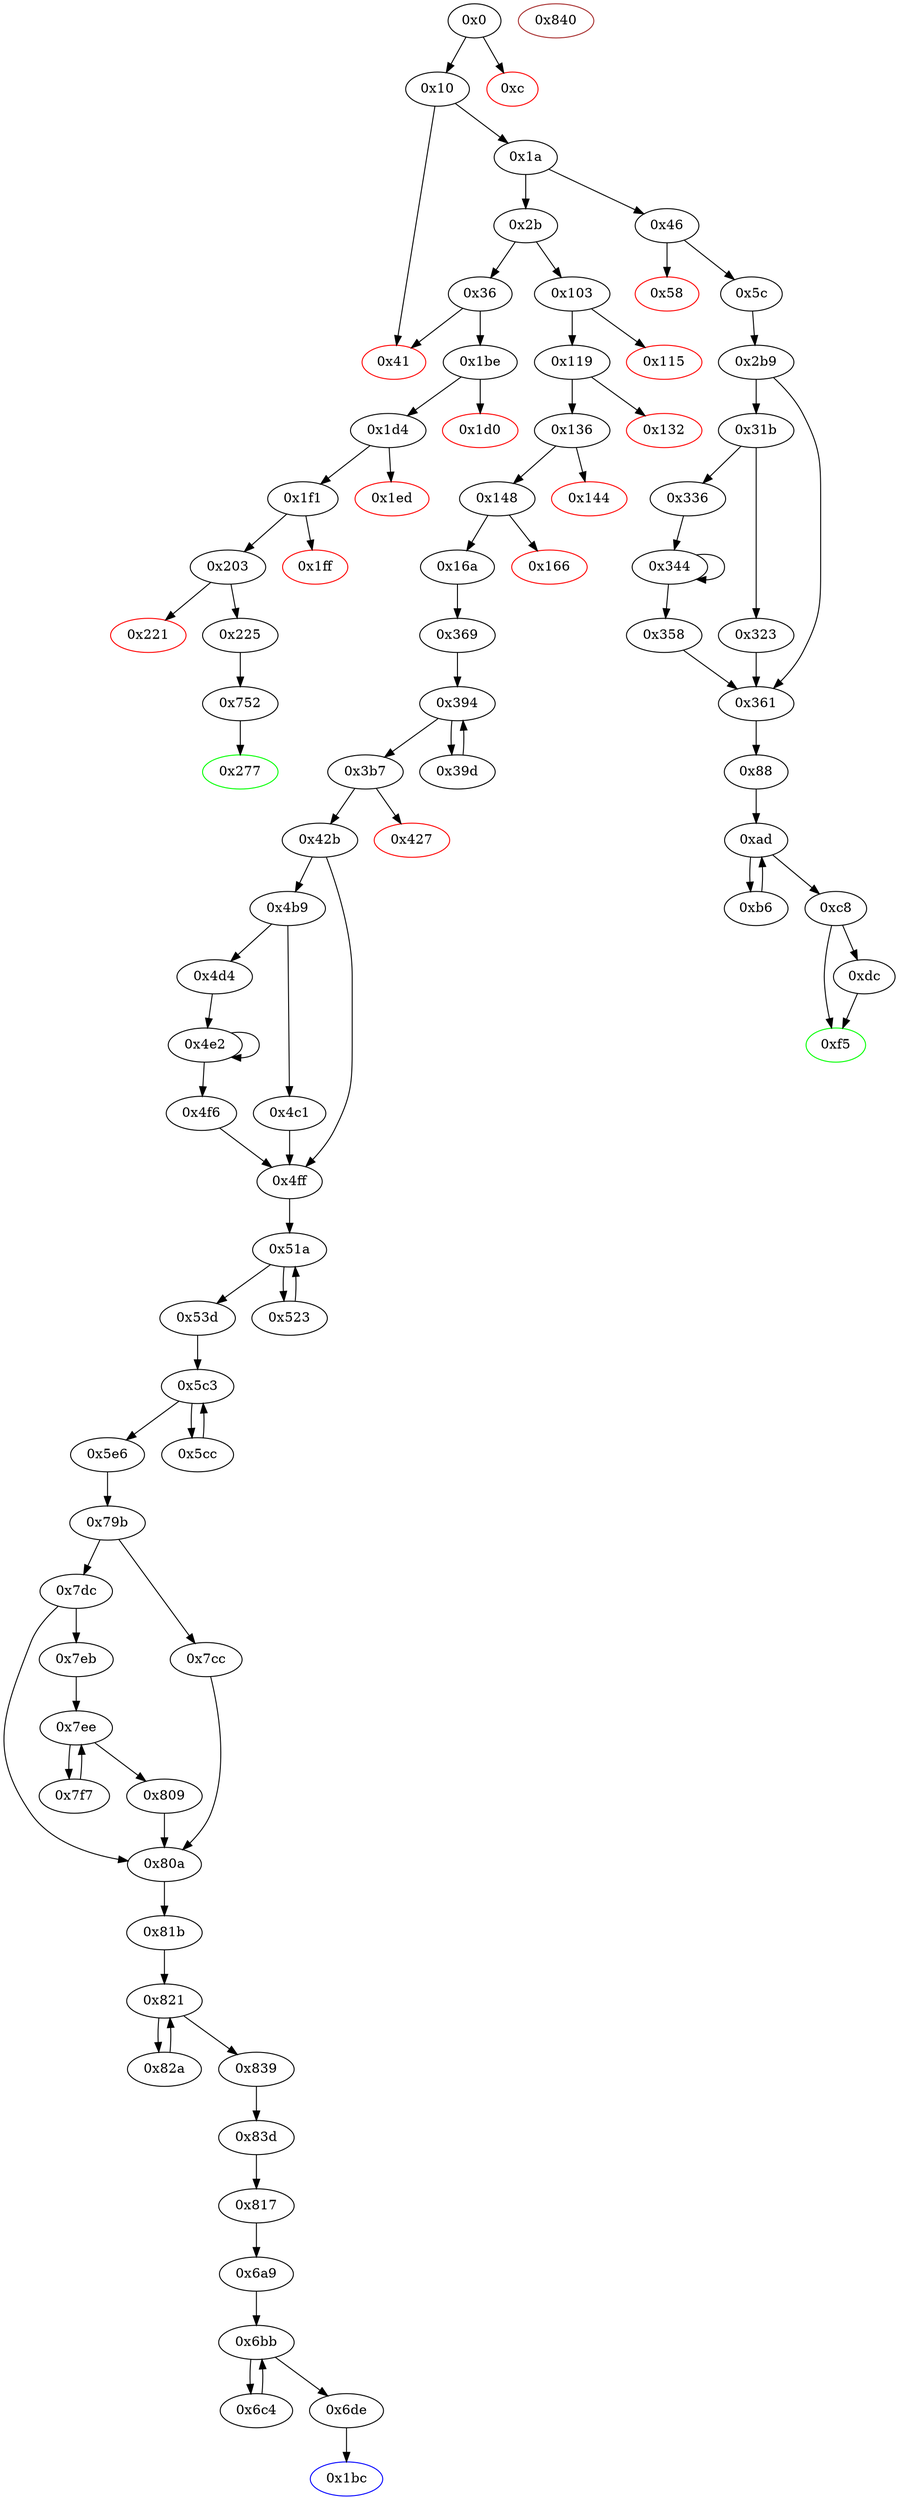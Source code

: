 digraph "" {
"0x81b" [fillcolor=white, id="0x81b", style=filled, tooltip="Block 0x81b\n[0x81b:0x820]\n---\nPredecessors: [0x80a]\nSuccessors: [0x821]\n---\n0x81b JUMPDEST\n0x81c PUSH2 0x83d\n0x81f SWAP2\n0x820 SWAP1\n---\n0x81b: JUMPDEST \n0x81c: V631 = 0x83d\n---\nEntry stack: [V13, 0x1bc, V127, V365, 0x6a9, V518, 0x817, V603, S0]\nStack pops: 2\nStack additions: [0x83d, S1, S0]\nExit stack: [V13, 0x1bc, V127, V365, 0x6a9, V518, 0x817, 0x83d, V603, S0]\n\nDef sites:\nV13: {0x1a.0x1f}\n0x1bc: {0x103.0x104}\nV127: {0x16a.0x17d}\nV365: {0x42b.0x48e}\n0x6a9: {0x5e6.0x69f}\nV518: {0x5e6.0x696}\n0x817: {0x80a.0x80e}\nV603: {0x79b.0x7c2}\nS0: {0x79b.0x7b8, 0x7f7.0x803}\n"];
"0x7dc" [fillcolor=white, id="0x7dc", style=filled, tooltip="Block 0x7dc\n[0x7dc:0x7ea]\n---\nPredecessors: [0x79b]\nSuccessors: [0x7eb, 0x80a]\n---\n0x7dc JUMPDEST\n0x7dd DUP3\n0x7de DUP1\n0x7df ADD\n0x7e0 PUSH1 0x1\n0x7e2 ADD\n0x7e3 DUP6\n0x7e4 SSTORE\n0x7e5 DUP3\n0x7e6 ISZERO\n0x7e7 PUSH2 0x80a\n0x7ea JUMPI\n---\n0x7dc: JUMPDEST \n0x7df: V614 = ADD V519 V519\n0x7e0: V615 = 0x1\n0x7e2: V616 = ADD 0x1 V614\n0x7e4: S[V518] = V616\n0x7e6: V617 = ISZERO V519\n0x7e7: V618 = 0x80a\n0x7ea: JUMPI 0x80a V617\n---\nEntry stack: [V13, 0x1bc, V127, V365, 0x6a9, V518, V603, V519, V598, V521]\nStack pops: 5\nStack additions: [S4, S3, S2, S1, S0]\nExit stack: [V13, 0x1bc, V127, V365, 0x6a9, V518, V603, V519, V598, V521]\n\nDef sites:\nV13: {0x1a.0x1f}\n0x1bc: {0x103.0x104}\nV127: {0x16a.0x17d}\nV365: {0x42b.0x48e}\n0x6a9: {0x5e6.0x69f}\nV518: {0x5e6.0x696}\nV603: {0x79b.0x7c2}\nV519: {0x5e6.0x699}\nV598: {0x79b.0x7b8}\nV521: {0x5e6.0x69d}\n"];
"0xdc" [fillcolor=white, id="0xdc", style=filled, tooltip="Block 0xdc\n[0xdc:0xf4]\n---\nPredecessors: [0xc8]\nSuccessors: [0xf5]\n---\n0xdc DUP1\n0xdd DUP3\n0xde SUB\n0xdf DUP1\n0xe0 MLOAD\n0xe1 PUSH1 0x1\n0xe3 DUP4\n0xe4 PUSH1 0x20\n0xe6 SUB\n0xe7 PUSH2 0x100\n0xea EXP\n0xeb SUB\n0xec NOT\n0xed AND\n0xee DUP2\n0xef MSTORE\n0xf0 PUSH1 0x20\n0xf2 ADD\n0xf3 SWAP2\n0xf4 POP\n---\n0xde: V66 = SUB V61 V63\n0xe0: V67 = M[V66]\n0xe1: V68 = 0x1\n0xe4: V69 = 0x20\n0xe6: V70 = SUB 0x20 V63\n0xe7: V71 = 0x100\n0xea: V72 = EXP 0x100 V70\n0xeb: V73 = SUB V72 0x1\n0xec: V74 = NOT V73\n0xed: V75 = AND V74 V67\n0xef: M[V66] = V75\n0xf0: V76 = 0x20\n0xf2: V77 = ADD 0x20 V66\n---\nEntry stack: [V13, 0x88, V238, V41, V41, V61, V63]\nStack pops: 2\nStack additions: [V77, S0]\nExit stack: [V13, 0x88, V238, V41, V41, V77, V63]\n\nDef sites:\nV13: {0x1a.0x1f}\n0x88: {0x46.0x47}\nV238: {0x2b9.0x2f0}\nV41: {0x88.0x8b}\nV41: {0x88.0x8b}\nV61: {0xc8.0xd1}\nV63: {0xc8.0xd5}\n"];
"0x4f6" [fillcolor=white, id="0x4f6", style=filled, tooltip="Block 0x4f6\n[0x4f6:0x4fe]\n---\nPredecessors: [0x4e2]\nSuccessors: [0x4ff]\n---\n0x4f6 DUP3\n0x4f7 SWAP1\n0x4f8 SUB\n0x4f9 PUSH1 0x1f\n0x4fb AND\n0x4fc DUP3\n0x4fd ADD\n0x4fe SWAP2\n---\n0x4f8: V405 = SUB V402 V393\n0x4f9: V406 = 0x1f\n0x4fb: V407 = AND 0x1f V405\n0x4fd: V408 = ADD V393 V407\n---\nEntry stack: [V13, 0x1bc, V127, 0x60, V365, V345, V356, V393, V400, V402]\nStack pops: 3\nStack additions: [V408, S1, S2]\nExit stack: [V13, 0x1bc, V127, 0x60, V365, V345, V356, V408, V400, V393]\n\nDef sites:\nV13: {0x1a.0x1f}\n0x1bc: {0x103.0x104}\nV127: {0x16a.0x17d}\n0x60: {0x42b.0x42c}\nV365: {0x42b.0x48e}\nV345: {0x42b.0x46b}\nV356: {0x42b.0x47e}\nV393: {0x4d4.0x4d6}\nV400: {0x4e2.0x4ea}\nV402: {0x4e2.0x4ee}\n"];
"0x1ff" [color=red, fillcolor=white, id="0x1ff", style=filled, tooltip="Block 0x1ff\n[0x1ff:0x202]\n---\nPredecessors: [0x1f1]\nSuccessors: []\n---\n0x1ff PUSH1 0x0\n0x201 DUP1\n0x202 REVERT\n---\n0x1ff: V165 = 0x0\n0x202: REVERT 0x0 0x0\n---\nEntry stack: [V13, 0x277, V150, 0x4, 0x24, V159]\nStack pops: 0\nStack additions: []\nExit stack: [V13, 0x277, V150, 0x4, 0x24, V159]\n\nDef sites:\nV13: {0x1a.0x1f}\n0x277: {0x1be.0x1bf}\nV150: {0x1d4.0x1d6}\n0x4: {0x1be.0x1c2}\n0x24: {0x1d4.0x1de}\nV159: {0x1f1.0x1f3}\n"];
"0x203" [fillcolor=white, id="0x203", style=filled, tooltip="Block 0x203\n[0x203:0x220]\n---\nPredecessors: [0x1f1]\nSuccessors: [0x221, 0x225]\n---\n0x203 JUMPDEST\n0x204 DUP1\n0x205 CALLDATALOAD\n0x206 SWAP1\n0x207 PUSH1 0x20\n0x209 ADD\n0x20a SWAP2\n0x20b DUP5\n0x20c PUSH1 0x1\n0x20e DUP4\n0x20f MUL\n0x210 DUP5\n0x211 ADD\n0x212 GT\n0x213 PUSH5 0x100000000\n0x219 DUP4\n0x21a GT\n0x21b OR\n0x21c ISZERO\n0x21d PUSH2 0x225\n0x220 JUMPI\n---\n0x203: JUMPDEST \n0x205: V166 = CALLDATALOAD V159\n0x207: V167 = 0x20\n0x209: V168 = ADD 0x20 V159\n0x20c: V169 = 0x1\n0x20f: V170 = MUL V166 0x1\n0x211: V171 = ADD V168 V170\n0x212: V172 = GT V171 V150\n0x213: V173 = 0x100000000\n0x21a: V174 = GT V166 0x100000000\n0x21b: V175 = OR V174 V172\n0x21c: V176 = ISZERO V175\n0x21d: V177 = 0x225\n0x220: JUMPI 0x225 V176\n---\nEntry stack: [V13, 0x277, V150, 0x4, 0x24, V159]\nStack pops: 4\nStack additions: [S3, S2, V168, V166, S1]\nExit stack: [V13, 0x277, V150, 0x4, V168, V166, 0x24]\n\nDef sites:\nV13: {0x1a.0x1f}\n0x277: {0x1be.0x1bf}\nV150: {0x1d4.0x1d6}\n0x4: {0x1be.0x1c2}\n0x24: {0x1d4.0x1de}\nV159: {0x1f1.0x1f3}\n"];
"0x7ee" [fillcolor=white, id="0x7ee", style=filled, tooltip="Block 0x7ee\n[0x7ee:0x7f6]\n---\nPredecessors: [0x7eb, 0x7f7]\nSuccessors: [0x7f7, 0x809]\n---\n0x7ee JUMPDEST\n0x7ef DUP3\n0x7f0 DUP2\n0x7f1 GT\n0x7f2 ISZERO\n0x7f3 PUSH2 0x809\n0x7f6 JUMPI\n---\n0x7ee: JUMPDEST \n0x7f1: V620 = GT V619 S2\n0x7f2: V621 = ISZERO V620\n0x7f3: V622 = 0x809\n0x7f6: JUMPI 0x809 V621\n---\nEntry stack: [V13, 0x1bc, V127, V365, 0x6a9, V518, V603, S2, S1, V619]\nStack pops: 3\nStack additions: [S2, S1, S0]\nExit stack: [V13, 0x1bc, V127, V365, 0x6a9, V518, V603, S2, S1, V619]\n\nDef sites:\nV13: {0x1a.0x1f}\n0x1bc: {0x103.0x104}\nV127: {0x16a.0x17d}\nV365: {0x42b.0x48e}\n0x6a9: {0x5e6.0x69f}\nV518: {0x5e6.0x696}\nV603: {0x79b.0x7c2}\nS2: {0x7f7.0x7fe, 0x5e6.0x69d}\nS1: {0x79b.0x7b8, 0x7f7.0x803}\nV619: {0x7eb.0x7ed}\n"];
"0x4e2" [fillcolor=white, id="0x4e2", style=filled, tooltip="Block 0x4e2\n[0x4e2:0x4f5]\n---\nPredecessors: [0x4d4, 0x4e2]\nSuccessors: [0x4e2, 0x4f6]\n---\n0x4e2 JUMPDEST\n0x4e3 DUP2\n0x4e4 SLOAD\n0x4e5 DUP2\n0x4e6 MSTORE\n0x4e7 SWAP1\n0x4e8 PUSH1 0x1\n0x4ea ADD\n0x4eb SWAP1\n0x4ec PUSH1 0x20\n0x4ee ADD\n0x4ef DUP1\n0x4f0 DUP4\n0x4f1 GT\n0x4f2 PUSH2 0x4e2\n0x4f5 JUMPI\n---\n0x4e2: JUMPDEST \n0x4e4: V398 = S[S1]\n0x4e6: M[S0] = V398\n0x4e8: V399 = 0x1\n0x4ea: V400 = ADD 0x1 S1\n0x4ec: V401 = 0x20\n0x4ee: V402 = ADD 0x20 S0\n0x4f1: V403 = GT V393 V402\n0x4f2: V404 = 0x4e2\n0x4f5: JUMPI 0x4e2 V403\n---\nEntry stack: [V13, 0x1bc, V127, 0x60, V365, V345, V356, V393, S1, S0]\nStack pops: 3\nStack additions: [S2, V400, V402]\nExit stack: [V13, 0x1bc, V127, 0x60, V365, V345, V356, V393, V400, V402]\n\nDef sites:\nV13: {0x1a.0x1f}\n0x1bc: {0x103.0x104}\nV127: {0x16a.0x17d}\n0x60: {0x42b.0x42c}\nV365: {0x42b.0x48e}\nV345: {0x42b.0x46b}\nV356: {0x42b.0x47e}\nV393: {0x4d4.0x4d6}\nS1: {0x4e2.0x4ea, 0x4d4.0x4e0}\nS0: {0x42b.0x49e, 0x4e2.0x4ee}\n"];
"0x6c4" [fillcolor=white, id="0x6c4", style=filled, tooltip="Block 0x6c4\n[0x6c4:0x6dd]\n---\nPredecessors: [0x6bb]\nSuccessors: [0x6bb]\n---\n0x6c4 DUP1\n0x6c5 MLOAD\n0x6c6 DUP3\n0x6c7 MSTORE\n0x6c8 PUSH1 0x20\n0x6ca DUP3\n0x6cb ADD\n0x6cc SWAP2\n0x6cd POP\n0x6ce PUSH1 0x20\n0x6d0 DUP2\n0x6d1 ADD\n0x6d2 SWAP1\n0x6d3 POP\n0x6d4 PUSH1 0x20\n0x6d6 DUP4\n0x6d7 SUB\n0x6d8 SWAP3\n0x6d9 POP\n0x6da PUSH2 0x6bb\n0x6dd JUMP\n---\n0x6c5: V532 = M[S0]\n0x6c7: M[S1] = V532\n0x6c8: V533 = 0x20\n0x6cb: V534 = ADD S1 0x20\n0x6ce: V535 = 0x20\n0x6d1: V536 = ADD S0 0x20\n0x6d4: V537 = 0x20\n0x6d7: V538 = SUB S2 0x20\n0x6da: V539 = 0x6bb\n0x6dd: JUMP 0x6bb\n---\nEntry stack: [V13, 0x1bc, V127, V365, V127, V525, V525, V528, V526, S2, S1, S0]\nStack pops: 3\nStack additions: [V538, V534, V536]\nExit stack: [V13, 0x1bc, V127, V365, V127, V525, V525, V528, V526, V538, V534, V536]\n\nDef sites:\nV13: {0x1a.0x1f}\n0x1bc: {0x103.0x104}\nV127: {0x16a.0x17d}\nV365: {0x42b.0x48e}\nV127: {0x16a.0x17d}\nV525: {0x6a9.0x6ae}\nV525: {0x6a9.0x6ae}\nV528: {0x6a9.0x6b6}\nV526: {0x6a9.0x6b2}\nS2: {0x6a9.0x6b2, 0x6c4.0x6d7}\nS1: {0x6a9.0x6ae, 0x6c4.0x6cb}\nS0: {0x6a9.0x6b6, 0x6c4.0x6d1}\n"];
"0x369" [fillcolor=white, id="0x369", style=filled, tooltip="Block 0x369\n[0x369:0x393]\n---\nPredecessors: [0x16a]\nSuccessors: [0x394]\n---\n0x369 JUMPDEST\n0x36a PUSH1 0x0\n0x36c PUSH20 0xffffffffffffffffffffffffffffffffffffffff\n0x381 AND\n0x382 PUSH1 0x1\n0x384 DUP3\n0x385 PUSH1 0x40\n0x387 MLOAD\n0x388 DUP1\n0x389 DUP3\n0x38a DUP1\n0x38b MLOAD\n0x38c SWAP1\n0x38d PUSH1 0x20\n0x38f ADD\n0x390 SWAP1\n0x391 DUP1\n0x392 DUP4\n0x393 DUP4\n---\n0x369: JUMPDEST \n0x36a: V282 = 0x0\n0x36c: V283 = 0xffffffffffffffffffffffffffffffffffffffff\n0x381: V284 = AND 0xffffffffffffffffffffffffffffffffffffffff 0x0\n0x382: V285 = 0x1\n0x385: V286 = 0x40\n0x387: V287 = M[0x40]\n0x38b: V288 = M[V127]\n0x38d: V289 = 0x20\n0x38f: V290 = ADD 0x20 V127\n---\nEntry stack: [V13, 0x1bc, V127]\nStack pops: 1\nStack additions: [S0, 0x0, 0x1, S0, V287, V287, V290, V288, V288, V287, V290]\nExit stack: [V13, 0x1bc, V127, 0x0, 0x1, V127, V287, V287, V290, V288, V288, V287, V290]\n\nDef sites:\nV13: {0x1a.0x1f}\n0x1bc: {0x103.0x104}\nV127: {0x16a.0x17d}\n"];
"0xb6" [fillcolor=white, id="0xb6", style=filled, tooltip="Block 0xb6\n[0xb6:0xc7]\n---\nPredecessors: [0xad]\nSuccessors: [0xad]\n---\n0xb6 DUP1\n0xb7 DUP3\n0xb8 ADD\n0xb9 MLOAD\n0xba DUP2\n0xbb DUP5\n0xbc ADD\n0xbd MSTORE\n0xbe PUSH1 0x20\n0xc0 DUP2\n0xc1 ADD\n0xc2 SWAP1\n0xc3 POP\n0xc4 PUSH2 0xad\n0xc7 JUMP\n---\n0xb8: V55 = ADD V50 S0\n0xb9: V56 = M[V55]\n0xbc: V57 = ADD V47 S0\n0xbd: M[V57] = V56\n0xbe: V58 = 0x20\n0xc1: V59 = ADD S0 0x20\n0xc4: V60 = 0xad\n0xc7: JUMP 0xad\n---\nEntry stack: [V13, 0x88, V238, V41, V41, V47, V50, V48, V48, V47, V50, S0]\nStack pops: 3\nStack additions: [S2, S1, V59]\nExit stack: [V13, 0x88, V238, V41, V41, V47, V50, V48, V48, V47, V50, V59]\n\nDef sites:\nV13: {0x1a.0x1f}\n0x88: {0x46.0x47}\nV238: {0x2b9.0x2f0}\nV41: {0x88.0x8b}\nV41: {0x88.0x8b}\nV47: {0x88.0x9e}\nV50: {0x88.0xa6}\nV48: {0x88.0xa2}\nV48: {0x88.0xa2}\nV47: {0x88.0x9e}\nV50: {0x88.0xa6}\nS0: {0x88.0xab, 0xb6.0xc1}\n"];
"0x344" [fillcolor=white, id="0x344", style=filled, tooltip="Block 0x344\n[0x344:0x357]\n---\nPredecessors: [0x336, 0x344]\nSuccessors: [0x344, 0x358]\n---\n0x344 JUMPDEST\n0x345 DUP2\n0x346 SLOAD\n0x347 DUP2\n0x348 MSTORE\n0x349 SWAP1\n0x34a PUSH1 0x1\n0x34c ADD\n0x34d SWAP1\n0x34e PUSH1 0x20\n0x350 ADD\n0x351 DUP1\n0x352 DUP4\n0x353 GT\n0x354 PUSH2 0x344\n0x357 JUMPI\n---\n0x344: JUMPDEST \n0x346: V271 = S[S1]\n0x348: M[S0] = V271\n0x34a: V272 = 0x1\n0x34c: V273 = ADD 0x1 S1\n0x34e: V274 = 0x20\n0x350: V275 = ADD 0x20 S0\n0x353: V276 = GT V266 V275\n0x354: V277 = 0x344\n0x357: JUMPI 0x344 V276\n---\nEntry stack: [V13, 0x88, V238, V217, V229, V266, S1, S0]\nStack pops: 3\nStack additions: [S2, V273, V275]\nExit stack: [V13, 0x88, V238, V217, V229, V266, V273, V275]\n\nDef sites:\nV13: {0x1a.0x1f}\n0x88: {0x46.0x47}\nV238: {0x2b9.0x2f0}\nV217: {0x2b9.0x2c7}\nV229: {0x2b9.0x2e0}\nV266: {0x336.0x338}\nS1: {0x344.0x34c, 0x336.0x342}\nS0: {0x2b9.0x300, 0x344.0x350}\n"];
"0x42b" [fillcolor=white, id="0x42b", style=filled, tooltip="Block 0x42b\n[0x42b:0x4b8]\n---\nPredecessors: [0x3b7]\nSuccessors: [0x4b9, 0x4ff]\n---\n0x42b JUMPDEST\n0x42c PUSH1 0x60\n0x42e PUSH1 0x0\n0x430 DUP1\n0x431 CALLER\n0x432 PUSH20 0xffffffffffffffffffffffffffffffffffffffff\n0x447 AND\n0x448 PUSH20 0xffffffffffffffffffffffffffffffffffffffff\n0x45d AND\n0x45e DUP2\n0x45f MSTORE\n0x460 PUSH1 0x20\n0x462 ADD\n0x463 SWAP1\n0x464 DUP2\n0x465 MSTORE\n0x466 PUSH1 0x20\n0x468 ADD\n0x469 PUSH1 0x0\n0x46b SHA3\n0x46c DUP1\n0x46d SLOAD\n0x46e PUSH1 0x1\n0x470 DUP2\n0x471 PUSH1 0x1\n0x473 AND\n0x474 ISZERO\n0x475 PUSH2 0x100\n0x478 MUL\n0x479 SUB\n0x47a AND\n0x47b PUSH1 0x2\n0x47d SWAP1\n0x47e DIV\n0x47f DUP1\n0x480 PUSH1 0x1f\n0x482 ADD\n0x483 PUSH1 0x20\n0x485 DUP1\n0x486 SWAP2\n0x487 DIV\n0x488 MUL\n0x489 PUSH1 0x20\n0x48b ADD\n0x48c PUSH1 0x40\n0x48e MLOAD\n0x48f SWAP1\n0x490 DUP2\n0x491 ADD\n0x492 PUSH1 0x40\n0x494 MSTORE\n0x495 DUP1\n0x496 SWAP3\n0x497 SWAP2\n0x498 SWAP1\n0x499 DUP2\n0x49a DUP2\n0x49b MSTORE\n0x49c PUSH1 0x20\n0x49e ADD\n0x49f DUP3\n0x4a0 DUP1\n0x4a1 SLOAD\n0x4a2 PUSH1 0x1\n0x4a4 DUP2\n0x4a5 PUSH1 0x1\n0x4a7 AND\n0x4a8 ISZERO\n0x4a9 PUSH2 0x100\n0x4ac MUL\n0x4ad SUB\n0x4ae AND\n0x4af PUSH1 0x2\n0x4b1 SWAP1\n0x4b2 DIV\n0x4b3 DUP1\n0x4b4 ISZERO\n0x4b5 PUSH2 0x4ff\n0x4b8 JUMPI\n---\n0x42b: JUMPDEST \n0x42c: V333 = 0x60\n0x42e: V334 = 0x0\n0x431: V335 = CALLER\n0x432: V336 = 0xffffffffffffffffffffffffffffffffffffffff\n0x447: V337 = AND 0xffffffffffffffffffffffffffffffffffffffff V335\n0x448: V338 = 0xffffffffffffffffffffffffffffffffffffffff\n0x45d: V339 = AND 0xffffffffffffffffffffffffffffffffffffffff V337\n0x45f: M[0x0] = V339\n0x460: V340 = 0x20\n0x462: V341 = ADD 0x20 0x0\n0x465: M[0x20] = 0x0\n0x466: V342 = 0x20\n0x468: V343 = ADD 0x20 0x20\n0x469: V344 = 0x0\n0x46b: V345 = SHA3 0x0 0x40\n0x46d: V346 = S[V345]\n0x46e: V347 = 0x1\n0x471: V348 = 0x1\n0x473: V349 = AND 0x1 V346\n0x474: V350 = ISZERO V349\n0x475: V351 = 0x100\n0x478: V352 = MUL 0x100 V350\n0x479: V353 = SUB V352 0x1\n0x47a: V354 = AND V353 V346\n0x47b: V355 = 0x2\n0x47e: V356 = DIV V354 0x2\n0x480: V357 = 0x1f\n0x482: V358 = ADD 0x1f V356\n0x483: V359 = 0x20\n0x487: V360 = DIV V358 0x20\n0x488: V361 = MUL V360 0x20\n0x489: V362 = 0x20\n0x48b: V363 = ADD 0x20 V361\n0x48c: V364 = 0x40\n0x48e: V365 = M[0x40]\n0x491: V366 = ADD V365 V363\n0x492: V367 = 0x40\n0x494: M[0x40] = V366\n0x49b: M[V365] = V356\n0x49c: V368 = 0x20\n0x49e: V369 = ADD 0x20 V365\n0x4a1: V370 = S[V345]\n0x4a2: V371 = 0x1\n0x4a5: V372 = 0x1\n0x4a7: V373 = AND 0x1 V370\n0x4a8: V374 = ISZERO V373\n0x4a9: V375 = 0x100\n0x4ac: V376 = MUL 0x100 V374\n0x4ad: V377 = SUB V376 0x1\n0x4ae: V378 = AND V377 V370\n0x4af: V379 = 0x2\n0x4b2: V380 = DIV V378 0x2\n0x4b4: V381 = ISZERO V380\n0x4b5: V382 = 0x4ff\n0x4b8: JUMPI 0x4ff V381\n---\nEntry stack: [V13, 0x1bc, V127]\nStack pops: 0\nStack additions: [0x60, V365, V345, V356, V369, V345, V380]\nExit stack: [V13, 0x1bc, V127, 0x60, V365, V345, V356, V369, V345, V380]\n\nDef sites:\nV13: {0x1a.0x1f}\n0x1bc: {0x103.0x104}\nV127: {0x16a.0x17d}\n"];
"0x103" [fillcolor=white, id="0x103", style=filled, tooltip="Block 0x103\n[0x103:0x114]\n---\nPredecessors: [0x2b]\nSuccessors: [0x115, 0x119]\n---\n0x103 JUMPDEST\n0x104 PUSH2 0x1bc\n0x107 PUSH1 0x4\n0x109 DUP1\n0x10a CALLDATASIZE\n0x10b SUB\n0x10c PUSH1 0x20\n0x10e DUP2\n0x10f LT\n0x110 ISZERO\n0x111 PUSH2 0x119\n0x114 JUMPI\n---\n0x103: JUMPDEST \n0x104: V81 = 0x1bc\n0x107: V82 = 0x4\n0x10a: V83 = CALLDATASIZE\n0x10b: V84 = SUB V83 0x4\n0x10c: V85 = 0x20\n0x10f: V86 = LT V84 0x20\n0x110: V87 = ISZERO V86\n0x111: V88 = 0x119\n0x114: JUMPI 0x119 V87\n---\nEntry stack: [V13]\nStack pops: 0\nStack additions: [0x1bc, 0x4, V84]\nExit stack: [V13, 0x1bc, 0x4, V84]\n\nDef sites:\nV13: {0x1a.0x1f}\n"];
"0x277" [color=green, fillcolor=white, id="0x277", style=filled, tooltip="Block 0x277\n[0x277:0x2b8]\n---\nPredecessors: [0x752]\nSuccessors: []\n---\n0x277 JUMPDEST\n0x278 PUSH1 0x40\n0x27a MLOAD\n0x27b DUP1\n0x27c DUP3\n0x27d PUSH20 0xffffffffffffffffffffffffffffffffffffffff\n0x292 AND\n0x293 PUSH20 0xffffffffffffffffffffffffffffffffffffffff\n0x2a8 AND\n0x2a9 DUP2\n0x2aa MSTORE\n0x2ab PUSH1 0x20\n0x2ad ADD\n0x2ae SWAP2\n0x2af POP\n0x2b0 POP\n0x2b1 PUSH1 0x40\n0x2b3 MLOAD\n0x2b4 DUP1\n0x2b5 SWAP2\n0x2b6 SUB\n0x2b7 SWAP1\n0x2b8 RETURN\n---\n0x277: JUMPDEST \n0x278: V201 = 0x40\n0x27a: V202 = M[0x40]\n0x27d: V203 = 0xffffffffffffffffffffffffffffffffffffffff\n0x292: V204 = AND 0xffffffffffffffffffffffffffffffffffffffff V583\n0x293: V205 = 0xffffffffffffffffffffffffffffffffffffffff\n0x2a8: V206 = AND 0xffffffffffffffffffffffffffffffffffffffff V204\n0x2aa: M[V202] = V206\n0x2ab: V207 = 0x20\n0x2ad: V208 = ADD 0x20 V202\n0x2b1: V209 = 0x40\n0x2b3: V210 = M[0x40]\n0x2b6: V211 = SUB V208 V210\n0x2b8: RETURN V210 V211\n---\nEntry stack: [V13, 0x277, V583]\nStack pops: 1\nStack additions: []\nExit stack: [V13, 0x277]\n\nDef sites:\nV13: {0x1a.0x1f}\n0x277: {0x1be.0x1bf}\nV583: {0x752.0x798}\n"];
"0x361" [fillcolor=white, id="0x361", style=filled, tooltip="Block 0x361\n[0x361:0x368]\n---\nPredecessors: [0x2b9, 0x323, 0x358]\nSuccessors: [0x88]\n---\n0x361 JUMPDEST\n0x362 POP\n0x363 POP\n0x364 POP\n0x365 POP\n0x366 POP\n0x367 DUP2\n0x368 JUMP\n---\n0x361: JUMPDEST \n0x368: JUMP 0x88\n---\nEntry stack: [V13, 0x88, V238, V217, V229, S2, S1, S0]\nStack pops: 7\nStack additions: [S6, S5]\nExit stack: [V13, 0x88, V238]\n\nDef sites:\nV13: {0x1a.0x1f}\n0x88: {0x46.0x47}\nV238: {0x2b9.0x2f0}\nV217: {0x2b9.0x2c7}\nV229: {0x2b9.0x2e0}\nS2: {0x2b9.0x300, 0x358.0x35f, 0x323.0x330}\nS1: {0x2b9.0x2c7, 0x344.0x34c}\nS0: {0x2b9.0x314, 0x336.0x338}\n"];
"0x752" [fillcolor=white, id="0x752", style=filled, tooltip="Block 0x752\n[0x752:0x79a]\n---\nPredecessors: [0x225]\nSuccessors: [0x277]\n---\n0x752 JUMPDEST\n0x753 PUSH1 0x1\n0x755 DUP2\n0x756 DUP1\n0x757 MLOAD\n0x758 PUSH1 0x20\n0x75a DUP2\n0x75b ADD\n0x75c DUP3\n0x75d ADD\n0x75e DUP1\n0x75f MLOAD\n0x760 DUP5\n0x761 DUP3\n0x762 MSTORE\n0x763 PUSH1 0x20\n0x765 DUP4\n0x766 ADD\n0x767 PUSH1 0x20\n0x769 DUP6\n0x76a ADD\n0x76b SHA3\n0x76c DUP2\n0x76d DUP4\n0x76e MSTORE\n0x76f DUP1\n0x770 SWAP6\n0x771 POP\n0x772 POP\n0x773 POP\n0x774 POP\n0x775 POP\n0x776 POP\n0x777 PUSH1 0x0\n0x779 SWAP2\n0x77a POP\n0x77b SLOAD\n0x77c SWAP1\n0x77d PUSH2 0x100\n0x780 EXP\n0x781 SWAP1\n0x782 DIV\n0x783 PUSH20 0xffffffffffffffffffffffffffffffffffffffff\n0x798 AND\n0x799 DUP2\n0x79a JUMP\n---\n0x752: JUMPDEST \n0x753: V566 = 0x1\n0x757: V567 = M[V187]\n0x758: V568 = 0x20\n0x75b: V569 = ADD V567 0x20\n0x75d: V570 = ADD V187 V569\n0x75f: V571 = M[V570]\n0x762: M[V570] = 0x1\n0x763: V572 = 0x20\n0x766: V573 = ADD V567 0x20\n0x767: V574 = 0x20\n0x76a: V575 = ADD V187 0x20\n0x76b: V576 = SHA3 V575 V573\n0x76e: M[V570] = V571\n0x777: V577 = 0x0\n0x77b: V578 = S[V576]\n0x77d: V579 = 0x100\n0x780: V580 = EXP 0x100 0x0\n0x782: V581 = DIV V578 0x1\n0x783: V582 = 0xffffffffffffffffffffffffffffffffffffffff\n0x798: V583 = AND 0xffffffffffffffffffffffffffffffffffffffff V581\n0x79a: JUMP 0x277\n---\nEntry stack: [V13, 0x277, V187]\nStack pops: 2\nStack additions: [S1, V583]\nExit stack: [V13, 0x277, V583]\n\nDef sites:\nV13: {0x1a.0x1f}\n0x277: {0x1be.0x1bf}\nV187: {0x225.0x238}\n"];
"0x10" [fillcolor=white, id="0x10", style=filled, tooltip="Block 0x10\n[0x10:0x19]\n---\nPredecessors: [0x0]\nSuccessors: [0x1a, 0x41]\n---\n0x10 JUMPDEST\n0x11 POP\n0x12 PUSH1 0x4\n0x14 CALLDATASIZE\n0x15 LT\n0x16 PUSH2 0x41\n0x19 JUMPI\n---\n0x10: JUMPDEST \n0x12: V6 = 0x4\n0x14: V7 = CALLDATASIZE\n0x15: V8 = LT V7 0x4\n0x16: V9 = 0x41\n0x19: JUMPI 0x41 V8\n---\nEntry stack: [V2]\nStack pops: 1\nStack additions: []\nExit stack: []\n\nDef sites:\nV2: {0x0.0x5}\n"];
"0x0" [fillcolor=white, id="0x0", style=filled, tooltip="Block 0x0\n[0x0:0xb]\n---\nPredecessors: []\nSuccessors: [0xc, 0x10]\n---\n0x0 PUSH1 0x80\n0x2 PUSH1 0x40\n0x4 MSTORE\n0x5 CALLVALUE\n0x6 DUP1\n0x7 ISZERO\n0x8 PUSH2 0x10\n0xb JUMPI\n---\n0x0: V0 = 0x80\n0x2: V1 = 0x40\n0x4: M[0x40] = 0x80\n0x5: V2 = CALLVALUE\n0x7: V3 = ISZERO V2\n0x8: V4 = 0x10\n0xb: JUMPI 0x10 V3\n---\nEntry stack: []\nStack pops: 0\nStack additions: [V2]\nExit stack: [V2]\n\nDef sites:\n"];
"0x336" [fillcolor=white, id="0x336", style=filled, tooltip="Block 0x336\n[0x336:0x343]\n---\nPredecessors: [0x31b]\nSuccessors: [0x344]\n---\n0x336 JUMPDEST\n0x337 DUP3\n0x338 ADD\n0x339 SWAP2\n0x33a SWAP1\n0x33b PUSH1 0x0\n0x33d MSTORE\n0x33e PUSH1 0x20\n0x340 PUSH1 0x0\n0x342 SHA3\n0x343 SWAP1\n---\n0x336: JUMPDEST \n0x338: V266 = ADD V242 V253\n0x33b: V267 = 0x0\n0x33d: M[0x0] = V217\n0x33e: V268 = 0x20\n0x340: V269 = 0x0\n0x342: V270 = SHA3 0x0 0x20\n---\nEntry stack: [V13, 0x88, V238, V217, V229, V242, V217, V253]\nStack pops: 3\nStack additions: [V266, V270, S2]\nExit stack: [V13, 0x88, V238, V217, V229, V266, V270, V242]\n\nDef sites:\nV13: {0x1a.0x1f}\n0x88: {0x46.0x47}\nV238: {0x2b9.0x2f0}\nV217: {0x2b9.0x2c7}\nV229: {0x2b9.0x2e0}\nV242: {0x2b9.0x300}\nV217: {0x2b9.0x2c7}\nV253: {0x2b9.0x314}\n"];
"0x4ff" [fillcolor=white, id="0x4ff", style=filled, tooltip="Block 0x4ff\n[0x4ff:0x519]\n---\nPredecessors: [0x42b, 0x4c1, 0x4f6]\nSuccessors: [0x51a]\n---\n0x4ff JUMPDEST\n0x500 POP\n0x501 POP\n0x502 POP\n0x503 POP\n0x504 POP\n0x505 SWAP1\n0x506 POP\n0x507 CALLER\n0x508 PUSH1 0x1\n0x50a DUP4\n0x50b PUSH1 0x40\n0x50d MLOAD\n0x50e DUP1\n0x50f DUP3\n0x510 DUP1\n0x511 MLOAD\n0x512 SWAP1\n0x513 PUSH1 0x20\n0x515 ADD\n0x516 SWAP1\n0x517 DUP1\n0x518 DUP4\n0x519 DUP4\n---\n0x4ff: JUMPDEST \n0x507: V409 = CALLER\n0x508: V410 = 0x1\n0x50b: V411 = 0x40\n0x50d: V412 = M[0x40]\n0x511: V413 = M[V127]\n0x513: V414 = 0x20\n0x515: V415 = ADD 0x20 V127\n---\nEntry stack: [V13, 0x1bc, V127, 0x60, V365, V345, V356, S2, S1, S0]\nStack pops: 8\nStack additions: [S7, S5, V409, 0x1, S7, V412, V412, V415, V413, V413, V412, V415]\nExit stack: [V13, 0x1bc, V127, V365, V409, 0x1, V127, V412, V412, V415, V413, V413, V412, V415]\n\nDef sites:\nV13: {0x1a.0x1f}\n0x1bc: {0x103.0x104}\nV127: {0x16a.0x17d}\n0x60: {0x42b.0x42c}\nV365: {0x42b.0x48e}\nV345: {0x42b.0x46b}\nV356: {0x42b.0x47e}\nS2: {0x4c1.0x4ce, 0x42b.0x49e, 0x4f6.0x4fd}\nS1: {0x42b.0x46b, 0x4e2.0x4ea}\nS0: {0x42b.0x4b2, 0x4d4.0x4d6}\n"];
"0x2b" [fillcolor=white, id="0x2b", style=filled, tooltip="Block 0x2b\n[0x2b:0x35]\n---\nPredecessors: [0x1a]\nSuccessors: [0x36, 0x103]\n---\n0x2b DUP1\n0x2c PUSH4 0x4795394c\n0x31 EQ\n0x32 PUSH2 0x103\n0x35 JUMPI\n---\n0x2c: V17 = 0x4795394c\n0x31: V18 = EQ 0x4795394c V13\n0x32: V19 = 0x103\n0x35: JUMPI 0x103 V18\n---\nEntry stack: [V13]\nStack pops: 1\nStack additions: [S0]\nExit stack: [V13]\n\nDef sites:\nV13: {0x1a.0x1f}\n"];
"0x817" [fillcolor=white, id="0x817", style=filled, tooltip="Block 0x817\n[0x817:0x81a]\n---\nPredecessors: [0x83d]\nSuccessors: [0x6a9]\n---\n0x817 JUMPDEST\n0x818 POP\n0x819 SWAP1\n0x81a JUMP\n---\n0x817: JUMPDEST \n0x81a: JUMP 0x6a9\n---\nEntry stack: [V13, 0x1bc, V127, V365, 0x6a9, V518, V603]\nStack pops: 3\nStack additions: [S1]\nExit stack: [V13, 0x1bc, V127, V365, V518]\n\nDef sites:\nV13: {0x1a.0x1f}\n0x1bc: {0x103.0x104}\nV127: {0x16a.0x17d}\nV365: {0x42b.0x48e}\n0x6a9: {0x5e6.0x69f}\nV518: {0x5e6.0x696}\nV603: {0x79b.0x7c2}\n"];
"0xc8" [fillcolor=white, id="0xc8", style=filled, tooltip="Block 0xc8\n[0xc8:0xdb]\n---\nPredecessors: [0xad]\nSuccessors: [0xdc, 0xf5]\n---\n0xc8 JUMPDEST\n0xc9 POP\n0xca POP\n0xcb POP\n0xcc POP\n0xcd SWAP1\n0xce POP\n0xcf SWAP1\n0xd0 DUP2\n0xd1 ADD\n0xd2 SWAP1\n0xd3 PUSH1 0x1f\n0xd5 AND\n0xd6 DUP1\n0xd7 ISZERO\n0xd8 PUSH2 0xf5\n0xdb JUMPI\n---\n0xc8: JUMPDEST \n0xd1: V61 = ADD V48 V47\n0xd3: V62 = 0x1f\n0xd5: V63 = AND 0x1f V48\n0xd7: V64 = ISZERO V63\n0xd8: V65 = 0xf5\n0xdb: JUMPI 0xf5 V64\n---\nEntry stack: [V13, 0x88, V238, V41, V41, V47, V50, V48, V48, V47, V50, S0]\nStack pops: 7\nStack additions: [V61, V63]\nExit stack: [V13, 0x88, V238, V41, V41, V61, V63]\n\nDef sites:\nV13: {0x1a.0x1f}\n0x88: {0x46.0x47}\nV238: {0x2b9.0x2f0}\nV41: {0x88.0x8b}\nV41: {0x88.0x8b}\nV47: {0x88.0x9e}\nV50: {0x88.0xa6}\nV48: {0x88.0xa2}\nV48: {0x88.0xa2}\nV47: {0x88.0x9e}\nV50: {0x88.0xa6}\nS0: {0x88.0xab, 0xb6.0xc1}\n"];
"0x1a" [fillcolor=white, id="0x1a", style=filled, tooltip="Block 0x1a\n[0x1a:0x2a]\n---\nPredecessors: [0x10]\nSuccessors: [0x2b, 0x46]\n---\n0x1a PUSH1 0x0\n0x1c CALLDATALOAD\n0x1d PUSH1 0xe0\n0x1f SHR\n0x20 DUP1\n0x21 PUSH4 0x610a7a2\n0x26 EQ\n0x27 PUSH2 0x46\n0x2a JUMPI\n---\n0x1a: V10 = 0x0\n0x1c: V11 = CALLDATALOAD 0x0\n0x1d: V12 = 0xe0\n0x1f: V13 = SHR 0xe0 V11\n0x21: V14 = 0x610a7a2\n0x26: V15 = EQ 0x610a7a2 V13\n0x27: V16 = 0x46\n0x2a: JUMPI 0x46 V15\n---\nEntry stack: []\nStack pops: 0\nStack additions: [V13]\nExit stack: [V13]\n\nDef sites:\n"];
"0xf5" [color=green, fillcolor=white, id="0xf5", style=filled, tooltip="Block 0xf5\n[0xf5:0x102]\n---\nPredecessors: [0xc8, 0xdc]\nSuccessors: []\n---\n0xf5 JUMPDEST\n0xf6 POP\n0xf7 SWAP3\n0xf8 POP\n0xf9 POP\n0xfa POP\n0xfb PUSH1 0x40\n0xfd MLOAD\n0xfe DUP1\n0xff SWAP2\n0x100 SUB\n0x101 SWAP1\n0x102 RETURN\n---\n0xf5: JUMPDEST \n0xfb: V78 = 0x40\n0xfd: V79 = M[0x40]\n0x100: V80 = SUB S1 V79\n0x102: RETURN V79 V80\n---\nEntry stack: [V13, 0x88, V238, V41, V41, S1, V63]\nStack pops: 5\nStack additions: []\nExit stack: [V13, 0x88]\n\nDef sites:\nV13: {0x1a.0x1f}\n0x88: {0x46.0x47}\nV238: {0x2b9.0x2f0}\nV41: {0x88.0x8b}\nV41: {0x88.0x8b}\nS1: {0xc8.0xd1, 0xdc.0xf2}\nV63: {0xc8.0xd5}\n"];
"0x6a9" [fillcolor=white, id="0x6a9", style=filled, tooltip="Block 0x6a9\n[0x6a9:0x6ba]\n---\nPredecessors: [0x817]\nSuccessors: [0x6bb]\n---\n0x6a9 JUMPDEST\n0x6aa POP\n0x6ab DUP2\n0x6ac PUSH1 0x40\n0x6ae MLOAD\n0x6af DUP1\n0x6b0 DUP3\n0x6b1 DUP1\n0x6b2 MLOAD\n0x6b3 SWAP1\n0x6b4 PUSH1 0x20\n0x6b6 ADD\n0x6b7 SWAP1\n0x6b8 DUP1\n0x6b9 DUP4\n0x6ba DUP4\n---\n0x6a9: JUMPDEST \n0x6ac: V524 = 0x40\n0x6ae: V525 = M[0x40]\n0x6b2: V526 = M[V127]\n0x6b4: V527 = 0x20\n0x6b6: V528 = ADD 0x20 V127\n---\nEntry stack: [V13, 0x1bc, V127, V365, V518]\nStack pops: 3\nStack additions: [S2, S1, S2, V525, V525, V528, V526, V526, V525, V528]\nExit stack: [V13, 0x1bc, V127, V365, V127, V525, V525, V528, V526, V526, V525, V528]\n\nDef sites:\nV13: {0x1a.0x1f}\n0x1bc: {0x103.0x104}\nV127: {0x16a.0x17d}\nV365: {0x42b.0x48e}\nV518: {0x5e6.0x696}\n"];
"0x809" [fillcolor=white, id="0x809", style=filled, tooltip="Block 0x809\n[0x809:0x809]\n---\nPredecessors: [0x7ee]\nSuccessors: [0x80a]\n---\n0x809 JUMPDEST\n---\n0x809: JUMPDEST \n---\nEntry stack: [V13, 0x1bc, V127, V365, 0x6a9, V518, V603, S2, S1, V619]\nStack pops: 0\nStack additions: []\nExit stack: [V13, 0x1bc, V127, V365, 0x6a9, V518, V603, S2, S1, V619]\n\nDef sites:\nV13: {0x1a.0x1f}\n0x1bc: {0x103.0x104}\nV127: {0x16a.0x17d}\nV365: {0x42b.0x48e}\n0x6a9: {0x5e6.0x69f}\nV518: {0x5e6.0x696}\nV603: {0x79b.0x7c2}\nS2: {0x7f7.0x7fe, 0x5e6.0x69d}\nS1: {0x79b.0x7b8, 0x7f7.0x803}\nV619: {0x7eb.0x7ed}\n"];
"0x5e6" [fillcolor=white, id="0x5e6", style=filled, tooltip="Block 0x5e6\n[0x5e6:0x6a8]\n---\nPredecessors: [0x5c3]\nSuccessors: [0x79b]\n---\n0x5e6 JUMPDEST\n0x5e7 PUSH1 0x1\n0x5e9 DUP4\n0x5ea PUSH1 0x20\n0x5ec SUB\n0x5ed PUSH2 0x100\n0x5f0 EXP\n0x5f1 SUB\n0x5f2 DUP1\n0x5f3 NOT\n0x5f4 DUP3\n0x5f5 MLOAD\n0x5f6 AND\n0x5f7 DUP2\n0x5f8 DUP5\n0x5f9 MLOAD\n0x5fa AND\n0x5fb DUP1\n0x5fc DUP3\n0x5fd OR\n0x5fe DUP6\n0x5ff MSTORE\n0x600 POP\n0x601 POP\n0x602 POP\n0x603 POP\n0x604 POP\n0x605 POP\n0x606 SWAP1\n0x607 POP\n0x608 ADD\n0x609 SWAP2\n0x60a POP\n0x60b POP\n0x60c SWAP1\n0x60d DUP2\n0x60e MSTORE\n0x60f PUSH1 0x20\n0x611 ADD\n0x612 PUSH1 0x40\n0x614 MLOAD\n0x615 DUP1\n0x616 SWAP2\n0x617 SUB\n0x618 SWAP1\n0x619 SHA3\n0x61a PUSH1 0x0\n0x61c PUSH2 0x100\n0x61f EXP\n0x620 DUP2\n0x621 SLOAD\n0x622 DUP2\n0x623 PUSH20 0xffffffffffffffffffffffffffffffffffffffff\n0x638 MUL\n0x639 NOT\n0x63a AND\n0x63b SWAP1\n0x63c DUP4\n0x63d PUSH20 0xffffffffffffffffffffffffffffffffffffffff\n0x652 AND\n0x653 MUL\n0x654 OR\n0x655 SWAP1\n0x656 SSTORE\n0x657 POP\n0x658 DUP2\n0x659 PUSH1 0x0\n0x65b DUP1\n0x65c CALLER\n0x65d PUSH20 0xffffffffffffffffffffffffffffffffffffffff\n0x672 AND\n0x673 PUSH20 0xffffffffffffffffffffffffffffffffffffffff\n0x688 AND\n0x689 DUP2\n0x68a MSTORE\n0x68b PUSH1 0x20\n0x68d ADD\n0x68e SWAP1\n0x68f DUP2\n0x690 MSTORE\n0x691 PUSH1 0x20\n0x693 ADD\n0x694 PUSH1 0x0\n0x696 SHA3\n0x697 SWAP1\n0x698 DUP1\n0x699 MLOAD\n0x69a SWAP1\n0x69b PUSH1 0x20\n0x69d ADD\n0x69e SWAP1\n0x69f PUSH2 0x6a9\n0x6a2 SWAP3\n0x6a3 SWAP2\n0x6a4 SWAP1\n0x6a5 PUSH2 0x79b\n0x6a8 JUMP\n---\n0x5e6: JUMPDEST \n0x5e7: V476 = 0x1\n0x5ea: V477 = 0x20\n0x5ec: V478 = SUB 0x20 S2\n0x5ed: V479 = 0x100\n0x5f0: V480 = EXP 0x100 V478\n0x5f1: V481 = SUB V480 0x1\n0x5f3: V482 = NOT V481\n0x5f5: V483 = M[S0]\n0x5f6: V484 = AND V483 V482\n0x5f9: V485 = M[S1]\n0x5fa: V486 = AND V485 V481\n0x5fd: V487 = OR V484 V486\n0x5ff: M[S1] = V487\n0x608: V488 = ADD V462 V461\n0x60e: M[V488] = 0x1\n0x60f: V489 = 0x20\n0x611: V490 = ADD 0x20 V488\n0x612: V491 = 0x40\n0x614: V492 = M[0x40]\n0x617: V493 = SUB V490 V492\n0x619: V494 = SHA3 V492 V493\n0x61a: V495 = 0x0\n0x61c: V496 = 0x100\n0x61f: V497 = EXP 0x100 0x0\n0x621: V498 = S[V494]\n0x623: V499 = 0xffffffffffffffffffffffffffffffffffffffff\n0x638: V500 = MUL 0xffffffffffffffffffffffffffffffffffffffff 0x1\n0x639: V501 = NOT 0xffffffffffffffffffffffffffffffffffffffff\n0x63a: V502 = AND 0xffffffffffffffffffffffff0000000000000000000000000000000000000000 V498\n0x63d: V503 = 0xffffffffffffffffffffffffffffffffffffffff\n0x652: V504 = AND 0xffffffffffffffffffffffffffffffffffffffff 0x0\n0x653: V505 = MUL 0x0 0x1\n0x654: V506 = OR 0x0 V502\n0x656: S[V494] = V506\n0x659: V507 = 0x0\n0x65c: V508 = CALLER\n0x65d: V509 = 0xffffffffffffffffffffffffffffffffffffffff\n0x672: V510 = AND 0xffffffffffffffffffffffffffffffffffffffff V508\n0x673: V511 = 0xffffffffffffffffffffffffffffffffffffffff\n0x688: V512 = AND 0xffffffffffffffffffffffffffffffffffffffff V510\n0x68a: M[0x0] = V512\n0x68b: V513 = 0x20\n0x68d: V514 = ADD 0x20 0x0\n0x690: M[0x20] = 0x0\n0x691: V515 = 0x20\n0x693: V516 = ADD 0x20 0x20\n0x694: V517 = 0x0\n0x696: V518 = SHA3 0x0 0x40\n0x699: V519 = M[V127]\n0x69b: V520 = 0x20\n0x69d: V521 = ADD 0x20 V127\n0x69f: V522 = 0x6a9\n0x6a5: V523 = 0x79b\n0x6a8: JUMP 0x79b\n---\nEntry stack: [V13, 0x1bc, V127, V365, 0x0, 0x1, V365, V461, V461, V464, V462, S2, S1, S0]\nStack pops: 12\nStack additions: [S11, S10, 0x6a9, V518, V521, V519]\nExit stack: [V13, 0x1bc, V127, V365, 0x6a9, V518, V521, V519]\n\nDef sites:\nV13: {0x1a.0x1f}\n0x1bc: {0x103.0x104}\nV127: {0x16a.0x17d}\nV365: {0x42b.0x48e}\n0x0: {0x53d.0x5af}\n0x1: {0x53d.0x5b1}\nV365: {0x42b.0x48e}\nV461: {0x53d.0x5b6}\nV461: {0x53d.0x5b6}\nV464: {0x53d.0x5be}\nV462: {0x53d.0x5ba}\nS2: {0x53d.0x5ba, 0x5cc.0x5df}\nS1: {0x53d.0x5b6, 0x5cc.0x5d3}\nS0: {0x53d.0x5be, 0x5cc.0x5d9}\n"];
"0x4d4" [fillcolor=white, id="0x4d4", style=filled, tooltip="Block 0x4d4\n[0x4d4:0x4e1]\n---\nPredecessors: [0x4b9]\nSuccessors: [0x4e2]\n---\n0x4d4 JUMPDEST\n0x4d5 DUP3\n0x4d6 ADD\n0x4d7 SWAP2\n0x4d8 SWAP1\n0x4d9 PUSH1 0x0\n0x4db MSTORE\n0x4dc PUSH1 0x20\n0x4de PUSH1 0x0\n0x4e0 SHA3\n0x4e1 SWAP1\n---\n0x4d4: JUMPDEST \n0x4d6: V393 = ADD V369 V380\n0x4d9: V394 = 0x0\n0x4db: M[0x0] = V345\n0x4dc: V395 = 0x20\n0x4de: V396 = 0x0\n0x4e0: V397 = SHA3 0x0 0x20\n---\nEntry stack: [V13, 0x1bc, V127, 0x60, V365, V345, V356, V369, V345, V380]\nStack pops: 3\nStack additions: [V393, V397, S2]\nExit stack: [V13, 0x1bc, V127, 0x60, V365, V345, V356, V393, V397, V369]\n\nDef sites:\nV13: {0x1a.0x1f}\n0x1bc: {0x103.0x104}\nV127: {0x16a.0x17d}\n0x60: {0x42b.0x42c}\nV365: {0x42b.0x48e}\nV345: {0x42b.0x46b}\nV356: {0x42b.0x47e}\nV369: {0x42b.0x49e}\nV345: {0x42b.0x46b}\nV380: {0x42b.0x4b2}\n"];
"0x1bc" [color=blue, fillcolor=white, id="0x1bc", style=filled, tooltip="Block 0x1bc\n[0x1bc:0x1bd]\n---\nPredecessors: [0x6de]\nSuccessors: []\n---\n0x1bc JUMPDEST\n0x1bd STOP\n---\n0x1bc: JUMPDEST \n0x1bd: STOP \n---\nEntry stack: [V13]\nStack pops: 0\nStack additions: []\nExit stack: [V13]\n\nDef sites:\nV13: {0x1a.0x1f}\n"];
"0x82a" [fillcolor=white, id="0x82a", style=filled, tooltip="Block 0x82a\n[0x82a:0x838]\n---\nPredecessors: [0x821]\nSuccessors: [0x821]\n---\n0x82a PUSH1 0x0\n0x82c DUP2\n0x82d PUSH1 0x0\n0x82f SWAP1\n0x830 SSTORE\n0x831 POP\n0x832 PUSH1 0x1\n0x834 ADD\n0x835 PUSH2 0x821\n0x838 JUMP\n---\n0x82a: V635 = 0x0\n0x82d: V636 = 0x0\n0x830: S[S0] = 0x0\n0x832: V637 = 0x1\n0x834: V638 = ADD 0x1 S0\n0x835: V639 = 0x821\n0x838: JUMP 0x821\n---\nEntry stack: [V13, 0x1bc, V127, V365, 0x6a9, V518, 0x817, 0x83d, V603, S0]\nStack pops: 1\nStack additions: [V638]\nExit stack: [V13, 0x1bc, V127, V365, 0x6a9, V518, 0x817, 0x83d, V603, V638]\n\nDef sites:\nV13: {0x1a.0x1f}\n0x1bc: {0x103.0x104}\nV127: {0x16a.0x17d}\nV365: {0x42b.0x48e}\n0x6a9: {0x5e6.0x69f}\nV518: {0x5e6.0x696}\n0x817: {0x80a.0x80e}\n0x83d: {0x81b.0x81c}\nV603: {0x79b.0x7c2}\nS0: {0x79b.0x7b8, 0x82a.0x834, 0x7f7.0x803}\n"];
"0x119" [fillcolor=white, id="0x119", style=filled, tooltip="Block 0x119\n[0x119:0x131]\n---\nPredecessors: [0x103]\nSuccessors: [0x132, 0x136]\n---\n0x119 JUMPDEST\n0x11a DUP2\n0x11b ADD\n0x11c SWAP1\n0x11d DUP1\n0x11e DUP1\n0x11f CALLDATALOAD\n0x120 SWAP1\n0x121 PUSH1 0x20\n0x123 ADD\n0x124 SWAP1\n0x125 PUSH5 0x100000000\n0x12b DUP2\n0x12c GT\n0x12d ISZERO\n0x12e PUSH2 0x136\n0x131 JUMPI\n---\n0x119: JUMPDEST \n0x11b: V90 = ADD 0x4 V84\n0x11f: V91 = CALLDATALOAD 0x4\n0x121: V92 = 0x20\n0x123: V93 = ADD 0x20 0x4\n0x125: V94 = 0x100000000\n0x12c: V95 = GT V91 0x100000000\n0x12d: V96 = ISZERO V95\n0x12e: V97 = 0x136\n0x131: JUMPI 0x136 V96\n---\nEntry stack: [V13, 0x1bc, 0x4, V84]\nStack pops: 2\nStack additions: [V90, S1, 0x24, V91]\nExit stack: [V13, 0x1bc, V90, 0x4, 0x24, V91]\n\nDef sites:\nV13: {0x1a.0x1f}\n0x1bc: {0x103.0x104}\n0x4: {0x103.0x107}\nV84: {0x103.0x10b}\n"];
"0x1ed" [color=red, fillcolor=white, id="0x1ed", style=filled, tooltip="Block 0x1ed\n[0x1ed:0x1f0]\n---\nPredecessors: [0x1d4]\nSuccessors: []\n---\n0x1ed PUSH1 0x0\n0x1ef DUP1\n0x1f0 REVERT\n---\n0x1ed: V158 = 0x0\n0x1f0: REVERT 0x0 0x0\n---\nEntry stack: [V13, 0x277, V150, 0x4, 0x24, V151]\nStack pops: 0\nStack additions: []\nExit stack: [V13, 0x277, V150, 0x4, 0x24, V151]\n\nDef sites:\nV13: {0x1a.0x1f}\n0x277: {0x1be.0x1bf}\nV150: {0x1d4.0x1d6}\n0x4: {0x1be.0x1c2}\n0x24: {0x1d4.0x1de}\nV151: {0x1d4.0x1da}\n"];
"0x3b7" [fillcolor=white, id="0x3b7", style=filled, tooltip="Block 0x3b7\n[0x3b7:0x426]\n---\nPredecessors: [0x394]\nSuccessors: [0x427, 0x42b]\n---\n0x3b7 JUMPDEST\n0x3b8 PUSH1 0x1\n0x3ba DUP4\n0x3bb PUSH1 0x20\n0x3bd SUB\n0x3be PUSH2 0x100\n0x3c1 EXP\n0x3c2 SUB\n0x3c3 DUP1\n0x3c4 NOT\n0x3c5 DUP3\n0x3c6 MLOAD\n0x3c7 AND\n0x3c8 DUP2\n0x3c9 DUP5\n0x3ca MLOAD\n0x3cb AND\n0x3cc DUP1\n0x3cd DUP3\n0x3ce OR\n0x3cf DUP6\n0x3d0 MSTORE\n0x3d1 POP\n0x3d2 POP\n0x3d3 POP\n0x3d4 POP\n0x3d5 POP\n0x3d6 POP\n0x3d7 SWAP1\n0x3d8 POP\n0x3d9 ADD\n0x3da SWAP2\n0x3db POP\n0x3dc POP\n0x3dd SWAP1\n0x3de DUP2\n0x3df MSTORE\n0x3e0 PUSH1 0x20\n0x3e2 ADD\n0x3e3 PUSH1 0x40\n0x3e5 MLOAD\n0x3e6 DUP1\n0x3e7 SWAP2\n0x3e8 SUB\n0x3e9 SWAP1\n0x3ea SHA3\n0x3eb PUSH1 0x0\n0x3ed SWAP1\n0x3ee SLOAD\n0x3ef SWAP1\n0x3f0 PUSH2 0x100\n0x3f3 EXP\n0x3f4 SWAP1\n0x3f5 DIV\n0x3f6 PUSH20 0xffffffffffffffffffffffffffffffffffffffff\n0x40b AND\n0x40c PUSH20 0xffffffffffffffffffffffffffffffffffffffff\n0x421 AND\n0x422 EQ\n0x423 PUSH2 0x42b\n0x426 JUMPI\n---\n0x3b7: JUMPDEST \n0x3b8: V302 = 0x1\n0x3bb: V303 = 0x20\n0x3bd: V304 = SUB 0x20 S2\n0x3be: V305 = 0x100\n0x3c1: V306 = EXP 0x100 V304\n0x3c2: V307 = SUB V306 0x1\n0x3c4: V308 = NOT V307\n0x3c6: V309 = M[S0]\n0x3c7: V310 = AND V309 V308\n0x3ca: V311 = M[S1]\n0x3cb: V312 = AND V311 V307\n0x3ce: V313 = OR V310 V312\n0x3d0: M[S1] = V313\n0x3d9: V314 = ADD V288 V287\n0x3df: M[V314] = 0x1\n0x3e0: V315 = 0x20\n0x3e2: V316 = ADD 0x20 V314\n0x3e3: V317 = 0x40\n0x3e5: V318 = M[0x40]\n0x3e8: V319 = SUB V316 V318\n0x3ea: V320 = SHA3 V318 V319\n0x3eb: V321 = 0x0\n0x3ee: V322 = S[V320]\n0x3f0: V323 = 0x100\n0x3f3: V324 = EXP 0x100 0x0\n0x3f5: V325 = DIV V322 0x1\n0x3f6: V326 = 0xffffffffffffffffffffffffffffffffffffffff\n0x40b: V327 = AND 0xffffffffffffffffffffffffffffffffffffffff V325\n0x40c: V328 = 0xffffffffffffffffffffffffffffffffffffffff\n0x421: V329 = AND 0xffffffffffffffffffffffffffffffffffffffff V327\n0x422: V330 = EQ V329 0x0\n0x423: V331 = 0x42b\n0x426: JUMPI 0x42b V330\n---\nEntry stack: [V13, 0x1bc, V127, 0x0, 0x1, V127, V287, V287, V290, V288, S2, S1, S0]\nStack pops: 10\nStack additions: []\nExit stack: [V13, 0x1bc, V127]\n\nDef sites:\nV13: {0x1a.0x1f}\n0x1bc: {0x103.0x104}\nV127: {0x16a.0x17d}\n0x0: {0x369.0x381}\n0x1: {0x369.0x382}\nV127: {0x16a.0x17d}\nV287: {0x369.0x387}\nV287: {0x369.0x387}\nV290: {0x369.0x38f}\nV288: {0x369.0x38b}\nS2: {0x369.0x38b, 0x39d.0x3b0}\nS1: {0x369.0x387, 0x39d.0x3a4}\nS0: {0x369.0x38f, 0x39d.0x3aa}\n"];
"0x88" [fillcolor=white, id="0x88", style=filled, tooltip="Block 0x88\n[0x88:0xac]\n---\nPredecessors: [0x361]\nSuccessors: [0xad]\n---\n0x88 JUMPDEST\n0x89 PUSH1 0x40\n0x8b MLOAD\n0x8c DUP1\n0x8d DUP1\n0x8e PUSH1 0x20\n0x90 ADD\n0x91 DUP3\n0x92 DUP2\n0x93 SUB\n0x94 DUP3\n0x95 MSTORE\n0x96 DUP4\n0x97 DUP2\n0x98 DUP2\n0x99 MLOAD\n0x9a DUP2\n0x9b MSTORE\n0x9c PUSH1 0x20\n0x9e ADD\n0x9f SWAP2\n0xa0 POP\n0xa1 DUP1\n0xa2 MLOAD\n0xa3 SWAP1\n0xa4 PUSH1 0x20\n0xa6 ADD\n0xa7 SWAP1\n0xa8 DUP1\n0xa9 DUP4\n0xaa DUP4\n0xab PUSH1 0x0\n---\n0x88: JUMPDEST \n0x89: V40 = 0x40\n0x8b: V41 = M[0x40]\n0x8e: V42 = 0x20\n0x90: V43 = ADD 0x20 V41\n0x93: V44 = SUB V43 V41\n0x95: M[V41] = V44\n0x99: V45 = M[V238]\n0x9b: M[V43] = V45\n0x9c: V46 = 0x20\n0x9e: V47 = ADD 0x20 V43\n0xa2: V48 = M[V238]\n0xa4: V49 = 0x20\n0xa6: V50 = ADD 0x20 V238\n0xab: V51 = 0x0\n---\nEntry stack: [V13, 0x88, V238]\nStack pops: 1\nStack additions: [S0, V41, V41, V47, V50, V48, V48, V47, V50, 0x0]\nExit stack: [V13, 0x88, V238, V41, V41, V47, V50, V48, V48, V47, V50, 0x0]\n\nDef sites:\nV13: {0x1a.0x1f}\n0x88: {0x46.0x47}\nV238: {0x2b9.0x2f0}\n"];
"0x840" [color=brown, fillcolor=white, id="0x840", style=filled, tooltip="Block 0x840\n[0x840:0x874]\n---\nPredecessors: []\nSuccessors: []\n---\n0x840 INVALID\n0x841 LOG2\n0x842 PUSH6 0x627a7a723058\n0x849 SHA3\n0x84a DUP4\n0x84b DUP3\n0x84c MISSING 0xb9\n0x84d MISSING 0xdf\n0x84e SIGNEXTEND\n0x84f EXTCODESIZE\n0x850 CREATE\n0x851 MISSING 0xe0\n0x852 MISSING 0xbd\n0x853 PUSH17 0xca5111b2969e9923e5ea4a350dfcfc3ad3\n0x865 MISSING 0xc8\n0x866 MISSING 0xbb\n0x867 CODECOPY\n0x868 DUP12\n0x869 MISSING 0xce\n0x86a PUSH5 0x736f6c6343\n0x870 STOP\n0x871 SDIV\n0x872 EXP\n0x873 STOP\n0x874 ORIGIN\n---\n0x840: INVALID \n0x841: LOG S0 S1 S2 S3\n0x842: V640 = 0x627a7a723058\n0x849: V641 = SHA3 0x627a7a723058 S4\n0x84c: MISSING 0xb9\n0x84d: MISSING 0xdf\n0x84e: V642 = SIGNEXTEND S0 S1\n0x84f: V643 = EXTCODESIZE V642\n0x850: V644 = CREATE V643 S2 S3\n0x851: MISSING 0xe0\n0x852: MISSING 0xbd\n0x853: V645 = 0xca5111b2969e9923e5ea4a350dfcfc3ad3\n0x865: MISSING 0xc8\n0x866: MISSING 0xbb\n0x867: CODECOPY S0 S1 S2\n0x869: MISSING 0xce\n0x86a: V646 = 0x736f6c6343\n0x870: STOP \n0x871: V647 = SDIV S0 S1\n0x872: V648 = EXP V647 S2\n0x873: STOP \n0x874: V649 = ORIGIN\n---\nEntry stack: []\nStack pops: 0\nStack additions: [S5, S7, V641, S5, S6, S7, V644, 0xca5111b2969e9923e5ea4a350dfcfc3ad3, S14, S3, S4, S5, S6, S7, S8, S9, S10, S11, S12, S13, S14, 0x736f6c6343, V648, V649]\nExit stack: []\n\nDef sites:\n"];
"0x225" [fillcolor=white, id="0x225", style=filled, tooltip="Block 0x225\n[0x225:0x276]\n---\nPredecessors: [0x203]\nSuccessors: [0x752]\n---\n0x225 JUMPDEST\n0x226 SWAP2\n0x227 SWAP1\n0x228 DUP1\n0x229 DUP1\n0x22a PUSH1 0x1f\n0x22c ADD\n0x22d PUSH1 0x20\n0x22f DUP1\n0x230 SWAP2\n0x231 DIV\n0x232 MUL\n0x233 PUSH1 0x20\n0x235 ADD\n0x236 PUSH1 0x40\n0x238 MLOAD\n0x239 SWAP1\n0x23a DUP2\n0x23b ADD\n0x23c PUSH1 0x40\n0x23e MSTORE\n0x23f DUP1\n0x240 SWAP4\n0x241 SWAP3\n0x242 SWAP2\n0x243 SWAP1\n0x244 DUP2\n0x245 DUP2\n0x246 MSTORE\n0x247 PUSH1 0x20\n0x249 ADD\n0x24a DUP4\n0x24b DUP4\n0x24c DUP1\n0x24d DUP3\n0x24e DUP5\n0x24f CALLDATACOPY\n0x250 PUSH1 0x0\n0x252 DUP2\n0x253 DUP5\n0x254 ADD\n0x255 MSTORE\n0x256 PUSH1 0x1f\n0x258 NOT\n0x259 PUSH1 0x1f\n0x25b DUP3\n0x25c ADD\n0x25d AND\n0x25e SWAP1\n0x25f POP\n0x260 DUP1\n0x261 DUP4\n0x262 ADD\n0x263 SWAP3\n0x264 POP\n0x265 POP\n0x266 POP\n0x267 POP\n0x268 POP\n0x269 POP\n0x26a POP\n0x26b SWAP2\n0x26c SWAP3\n0x26d SWAP2\n0x26e SWAP3\n0x26f SWAP1\n0x270 POP\n0x271 POP\n0x272 POP\n0x273 PUSH2 0x752\n0x276 JUMP\n---\n0x225: JUMPDEST \n0x22a: V179 = 0x1f\n0x22c: V180 = ADD 0x1f V166\n0x22d: V181 = 0x20\n0x231: V182 = DIV V180 0x20\n0x232: V183 = MUL V182 0x20\n0x233: V184 = 0x20\n0x235: V185 = ADD 0x20 V183\n0x236: V186 = 0x40\n0x238: V187 = M[0x40]\n0x23b: V188 = ADD V187 V185\n0x23c: V189 = 0x40\n0x23e: M[0x40] = V188\n0x246: M[V187] = V166\n0x247: V190 = 0x20\n0x249: V191 = ADD 0x20 V187\n0x24f: CALLDATACOPY V191 V168 V166\n0x250: V192 = 0x0\n0x254: V193 = ADD V191 V166\n0x255: M[V193] = 0x0\n0x256: V194 = 0x1f\n0x258: V195 = NOT 0x1f\n0x259: V196 = 0x1f\n0x25c: V197 = ADD V166 0x1f\n0x25d: V198 = AND V197 0xffffffffffffffffffffffffffffffffffffffffffffffffffffffffffffffe0\n0x262: V199 = ADD V191 V198\n0x273: V200 = 0x752\n0x276: JUMP 0x752\n---\nEntry stack: [V13, 0x277, V150, 0x4, V168, V166, 0x24]\nStack pops: 5\nStack additions: [V187]\nExit stack: [V13, 0x277, V187]\n\nDef sites:\nV13: {0x1a.0x1f}\n0x277: {0x1be.0x1bf}\nV150: {0x1d4.0x1d6}\n0x4: {0x1be.0x1c2}\nV168: {0x203.0x209}\nV166: {0x203.0x205}\n0x24: {0x1d4.0x1de}\n"];
"0x1f1" [fillcolor=white, id="0x1f1", style=filled, tooltip="Block 0x1f1\n[0x1f1:0x1fe]\n---\nPredecessors: [0x1d4]\nSuccessors: [0x1ff, 0x203]\n---\n0x1f1 JUMPDEST\n0x1f2 DUP3\n0x1f3 ADD\n0x1f4 DUP4\n0x1f5 PUSH1 0x20\n0x1f7 DUP3\n0x1f8 ADD\n0x1f9 GT\n0x1fa ISZERO\n0x1fb PUSH2 0x203\n0x1fe JUMPI\n---\n0x1f1: JUMPDEST \n0x1f3: V159 = ADD 0x4 V151\n0x1f5: V160 = 0x20\n0x1f8: V161 = ADD V159 0x20\n0x1f9: V162 = GT V161 V150\n0x1fa: V163 = ISZERO V162\n0x1fb: V164 = 0x203\n0x1fe: JUMPI 0x203 V163\n---\nEntry stack: [V13, 0x277, V150, 0x4, 0x24, V151]\nStack pops: 4\nStack additions: [S3, S2, S1, V159]\nExit stack: [V13, 0x277, V150, 0x4, 0x24, V159]\n\nDef sites:\nV13: {0x1a.0x1f}\n0x277: {0x1be.0x1bf}\nV150: {0x1d4.0x1d6}\n0x4: {0x1be.0x1c2}\n0x24: {0x1d4.0x1de}\nV151: {0x1d4.0x1da}\n"];
"0x144" [color=red, fillcolor=white, id="0x144", style=filled, tooltip="Block 0x144\n[0x144:0x147]\n---\nPredecessors: [0x136]\nSuccessors: []\n---\n0x144 PUSH1 0x0\n0x146 DUP1\n0x147 REVERT\n---\n0x144: V105 = 0x0\n0x147: REVERT 0x0 0x0\n---\nEntry stack: [V13, 0x1bc, V90, 0x4, 0x24, V99]\nStack pops: 0\nStack additions: []\nExit stack: [V13, 0x1bc, V90, 0x4, 0x24, V99]\n\nDef sites:\nV13: {0x1a.0x1f}\n0x1bc: {0x103.0x104}\nV90: {0x119.0x11b}\n0x4: {0x103.0x107}\n0x24: {0x119.0x123}\nV99: {0x136.0x138}\n"];
"0x5c3" [fillcolor=white, id="0x5c3", style=filled, tooltip="Block 0x5c3\n[0x5c3:0x5cb]\n---\nPredecessors: [0x53d, 0x5cc]\nSuccessors: [0x5cc, 0x5e6]\n---\n0x5c3 JUMPDEST\n0x5c4 PUSH1 0x20\n0x5c6 DUP4\n0x5c7 LT\n0x5c8 PUSH2 0x5e6\n0x5cb JUMPI\n---\n0x5c3: JUMPDEST \n0x5c4: V465 = 0x20\n0x5c7: V466 = LT S2 0x20\n0x5c8: V467 = 0x5e6\n0x5cb: JUMPI 0x5e6 V466\n---\nEntry stack: [V13, 0x1bc, V127, V365, 0x0, 0x1, V365, V461, V461, V464, V462, S2, S1, S0]\nStack pops: 3\nStack additions: [S2, S1, S0]\nExit stack: [V13, 0x1bc, V127, V365, 0x0, 0x1, V365, V461, V461, V464, V462, S2, S1, S0]\n\nDef sites:\nV13: {0x1a.0x1f}\n0x1bc: {0x103.0x104}\nV127: {0x16a.0x17d}\nV365: {0x42b.0x48e}\n0x0: {0x53d.0x5af}\n0x1: {0x53d.0x5b1}\nV365: {0x42b.0x48e}\nV461: {0x53d.0x5b6}\nV461: {0x53d.0x5b6}\nV464: {0x53d.0x5be}\nV462: {0x53d.0x5ba}\nS2: {0x53d.0x5ba, 0x5cc.0x5df}\nS1: {0x53d.0x5b6, 0x5cc.0x5d3}\nS0: {0x53d.0x5be, 0x5cc.0x5d9}\n"];
"0x132" [color=red, fillcolor=white, id="0x132", style=filled, tooltip="Block 0x132\n[0x132:0x135]\n---\nPredecessors: [0x119]\nSuccessors: []\n---\n0x132 PUSH1 0x0\n0x134 DUP1\n0x135 REVERT\n---\n0x132: V98 = 0x0\n0x135: REVERT 0x0 0x0\n---\nEntry stack: [V13, 0x1bc, V90, 0x4, 0x24, V91]\nStack pops: 0\nStack additions: []\nExit stack: [V13, 0x1bc, V90, 0x4, 0x24, V91]\n\nDef sites:\nV13: {0x1a.0x1f}\n0x1bc: {0x103.0x104}\nV90: {0x119.0x11b}\n0x4: {0x103.0x107}\n0x24: {0x119.0x123}\nV91: {0x119.0x11f}\n"];
"0xad" [fillcolor=white, id="0xad", style=filled, tooltip="Block 0xad\n[0xad:0xb5]\n---\nPredecessors: [0x88, 0xb6]\nSuccessors: [0xb6, 0xc8]\n---\n0xad JUMPDEST\n0xae DUP4\n0xaf DUP2\n0xb0 LT\n0xb1 ISZERO\n0xb2 PUSH2 0xc8\n0xb5 JUMPI\n---\n0xad: JUMPDEST \n0xb0: V52 = LT S0 V48\n0xb1: V53 = ISZERO V52\n0xb2: V54 = 0xc8\n0xb5: JUMPI 0xc8 V53\n---\nEntry stack: [V13, 0x88, V238, V41, V41, V47, V50, V48, V48, V47, V50, S0]\nStack pops: 4\nStack additions: [S3, S2, S1, S0]\nExit stack: [V13, 0x88, V238, V41, V41, V47, V50, V48, V48, V47, V50, S0]\n\nDef sites:\nV13: {0x1a.0x1f}\n0x88: {0x46.0x47}\nV238: {0x2b9.0x2f0}\nV41: {0x88.0x8b}\nV41: {0x88.0x8b}\nV47: {0x88.0x9e}\nV50: {0x88.0xa6}\nV48: {0x88.0xa2}\nV48: {0x88.0xa2}\nV47: {0x88.0x9e}\nV50: {0x88.0xa6}\nS0: {0x88.0xab, 0xb6.0xc1}\n"];
"0x41" [color=red, fillcolor=white, id="0x41", style=filled, tooltip="Block 0x41\n[0x41:0x45]\n---\nPredecessors: [0x10, 0x36]\nSuccessors: []\n---\n0x41 JUMPDEST\n0x42 PUSH1 0x0\n0x44 DUP1\n0x45 REVERT\n---\n0x41: JUMPDEST \n0x42: V23 = 0x0\n0x45: REVERT 0x0 0x0\n---\nEntry stack: [V13]\nStack pops: 0\nStack additions: []\nExit stack: [V13]\n\nDef sites:\nV13: {0x1a.0x1f}\n"];
"0x1be" [fillcolor=white, id="0x1be", style=filled, tooltip="Block 0x1be\n[0x1be:0x1cf]\n---\nPredecessors: [0x36]\nSuccessors: [0x1d0, 0x1d4]\n---\n0x1be JUMPDEST\n0x1bf PUSH2 0x277\n0x1c2 PUSH1 0x4\n0x1c4 DUP1\n0x1c5 CALLDATASIZE\n0x1c6 SUB\n0x1c7 PUSH1 0x20\n0x1c9 DUP2\n0x1ca LT\n0x1cb ISZERO\n0x1cc PUSH2 0x1d4\n0x1cf JUMPI\n---\n0x1be: JUMPDEST \n0x1bf: V141 = 0x277\n0x1c2: V142 = 0x4\n0x1c5: V143 = CALLDATASIZE\n0x1c6: V144 = SUB V143 0x4\n0x1c7: V145 = 0x20\n0x1ca: V146 = LT V144 0x20\n0x1cb: V147 = ISZERO V146\n0x1cc: V148 = 0x1d4\n0x1cf: JUMPI 0x1d4 V147\n---\nEntry stack: [V13]\nStack pops: 0\nStack additions: [0x277, 0x4, V144]\nExit stack: [V13, 0x277, 0x4, V144]\n\nDef sites:\nV13: {0x1a.0x1f}\n"];
"0x394" [fillcolor=white, id="0x394", style=filled, tooltip="Block 0x394\n[0x394:0x39c]\n---\nPredecessors: [0x369, 0x39d]\nSuccessors: [0x39d, 0x3b7]\n---\n0x394 JUMPDEST\n0x395 PUSH1 0x20\n0x397 DUP4\n0x398 LT\n0x399 PUSH2 0x3b7\n0x39c JUMPI\n---\n0x394: JUMPDEST \n0x395: V291 = 0x20\n0x398: V292 = LT S2 0x20\n0x399: V293 = 0x3b7\n0x39c: JUMPI 0x3b7 V292\n---\nEntry stack: [V13, 0x1bc, V127, 0x0, 0x1, V127, V287, V287, V290, V288, S2, S1, S0]\nStack pops: 3\nStack additions: [S2, S1, S0]\nExit stack: [V13, 0x1bc, V127, 0x0, 0x1, V127, V287, V287, V290, V288, S2, S1, S0]\n\nDef sites:\nV13: {0x1a.0x1f}\n0x1bc: {0x103.0x104}\nV127: {0x16a.0x17d}\n0x0: {0x369.0x381}\n0x1: {0x369.0x382}\nV127: {0x16a.0x17d}\nV287: {0x369.0x387}\nV287: {0x369.0x387}\nV290: {0x369.0x38f}\nV288: {0x369.0x38b}\nS2: {0x369.0x38b, 0x39d.0x3b0}\nS1: {0x369.0x387, 0x39d.0x3a4}\nS0: {0x369.0x38f, 0x39d.0x3aa}\n"];
"0x51a" [fillcolor=white, id="0x51a", style=filled, tooltip="Block 0x51a\n[0x51a:0x522]\n---\nPredecessors: [0x4ff, 0x523]\nSuccessors: [0x523, 0x53d]\n---\n0x51a JUMPDEST\n0x51b PUSH1 0x20\n0x51d DUP4\n0x51e LT\n0x51f PUSH2 0x53d\n0x522 JUMPI\n---\n0x51a: JUMPDEST \n0x51b: V416 = 0x20\n0x51e: V417 = LT S2 0x20\n0x51f: V418 = 0x53d\n0x522: JUMPI 0x53d V417\n---\nEntry stack: [V13, 0x1bc, V127, V365, V409, 0x1, V127, V412, V412, V415, V413, S2, S1, S0]\nStack pops: 3\nStack additions: [S2, S1, S0]\nExit stack: [V13, 0x1bc, V127, V365, V409, 0x1, V127, V412, V412, V415, V413, S2, S1, S0]\n\nDef sites:\nV13: {0x1a.0x1f}\n0x1bc: {0x103.0x104}\nV127: {0x16a.0x17d}\nV365: {0x42b.0x48e}\nV409: {0x4ff.0x507}\n0x1: {0x4ff.0x508}\nV127: {0x16a.0x17d}\nV412: {0x4ff.0x50d}\nV412: {0x4ff.0x50d}\nV415: {0x4ff.0x515}\nV413: {0x4ff.0x511}\nS2: {0x523.0x536, 0x4ff.0x511}\nS1: {0x523.0x52a, 0x4ff.0x50d}\nS0: {0x523.0x530, 0x4ff.0x515}\n"];
"0x4c1" [fillcolor=white, id="0x4c1", style=filled, tooltip="Block 0x4c1\n[0x4c1:0x4d3]\n---\nPredecessors: [0x4b9]\nSuccessors: [0x4ff]\n---\n0x4c1 PUSH2 0x100\n0x4c4 DUP1\n0x4c5 DUP4\n0x4c6 SLOAD\n0x4c7 DIV\n0x4c8 MUL\n0x4c9 DUP4\n0x4ca MSTORE\n0x4cb SWAP2\n0x4cc PUSH1 0x20\n0x4ce ADD\n0x4cf SWAP2\n0x4d0 PUSH2 0x4ff\n0x4d3 JUMP\n---\n0x4c1: V386 = 0x100\n0x4c6: V387 = S[V345]\n0x4c7: V388 = DIV V387 0x100\n0x4c8: V389 = MUL V388 0x100\n0x4ca: M[V369] = V389\n0x4cc: V390 = 0x20\n0x4ce: V391 = ADD 0x20 V369\n0x4d0: V392 = 0x4ff\n0x4d3: JUMP 0x4ff\n---\nEntry stack: [V13, 0x1bc, V127, 0x60, V365, V345, V356, V369, V345, V380]\nStack pops: 3\nStack additions: [V391, S1, S0]\nExit stack: [V13, 0x1bc, V127, 0x60, V365, V345, V356, V391, V345, V380]\n\nDef sites:\nV13: {0x1a.0x1f}\n0x1bc: {0x103.0x104}\nV127: {0x16a.0x17d}\n0x60: {0x42b.0x42c}\nV365: {0x42b.0x48e}\nV345: {0x42b.0x46b}\nV356: {0x42b.0x47e}\nV369: {0x42b.0x49e}\nV345: {0x42b.0x46b}\nV380: {0x42b.0x4b2}\n"];
"0x839" [fillcolor=white, id="0x839", style=filled, tooltip="Block 0x839\n[0x839:0x83c]\n---\nPredecessors: [0x821]\nSuccessors: [0x83d]\n---\n0x839 JUMPDEST\n0x83a POP\n0x83b SWAP1\n0x83c JUMP\n---\n0x839: JUMPDEST \n0x83c: JUMP 0x83d\n---\nEntry stack: [V13, 0x1bc, V127, V365, 0x6a9, V518, 0x817, 0x83d, V603, S0]\nStack pops: 3\nStack additions: [S1]\nExit stack: [V13, 0x1bc, V127, V365, 0x6a9, V518, 0x817, V603]\n\nDef sites:\nV13: {0x1a.0x1f}\n0x1bc: {0x103.0x104}\nV127: {0x16a.0x17d}\nV365: {0x42b.0x48e}\n0x6a9: {0x5e6.0x69f}\nV518: {0x5e6.0x696}\n0x817: {0x80a.0x80e}\n0x83d: {0x81b.0x81c}\nV603: {0x79b.0x7c2}\nS0: {0x79b.0x7b8, 0x82a.0x834, 0x7f7.0x803}\n"];
"0x83d" [fillcolor=white, id="0x83d", style=filled, tooltip="Block 0x83d\n[0x83d:0x83f]\n---\nPredecessors: [0x839]\nSuccessors: [0x817]\n---\n0x83d JUMPDEST\n0x83e SWAP1\n0x83f JUMP\n---\n0x83d: JUMPDEST \n0x83f: JUMP 0x817\n---\nEntry stack: [V13, 0x1bc, V127, V365, 0x6a9, V518, 0x817, V603]\nStack pops: 2\nStack additions: [S0]\nExit stack: [V13, 0x1bc, V127, V365, 0x6a9, V518, V603]\n\nDef sites:\nV13: {0x1a.0x1f}\n0x1bc: {0x103.0x104}\nV127: {0x16a.0x17d}\nV365: {0x42b.0x48e}\n0x6a9: {0x5e6.0x69f}\nV518: {0x5e6.0x696}\n0x817: {0x80a.0x80e}\nV603: {0x79b.0x7c2}\n"];
"0x1d4" [fillcolor=white, id="0x1d4", style=filled, tooltip="Block 0x1d4\n[0x1d4:0x1ec]\n---\nPredecessors: [0x1be]\nSuccessors: [0x1ed, 0x1f1]\n---\n0x1d4 JUMPDEST\n0x1d5 DUP2\n0x1d6 ADD\n0x1d7 SWAP1\n0x1d8 DUP1\n0x1d9 DUP1\n0x1da CALLDATALOAD\n0x1db SWAP1\n0x1dc PUSH1 0x20\n0x1de ADD\n0x1df SWAP1\n0x1e0 PUSH5 0x100000000\n0x1e6 DUP2\n0x1e7 GT\n0x1e8 ISZERO\n0x1e9 PUSH2 0x1f1\n0x1ec JUMPI\n---\n0x1d4: JUMPDEST \n0x1d6: V150 = ADD 0x4 V144\n0x1da: V151 = CALLDATALOAD 0x4\n0x1dc: V152 = 0x20\n0x1de: V153 = ADD 0x20 0x4\n0x1e0: V154 = 0x100000000\n0x1e7: V155 = GT V151 0x100000000\n0x1e8: V156 = ISZERO V155\n0x1e9: V157 = 0x1f1\n0x1ec: JUMPI 0x1f1 V156\n---\nEntry stack: [V13, 0x277, 0x4, V144]\nStack pops: 2\nStack additions: [V150, S1, 0x24, V151]\nExit stack: [V13, 0x277, V150, 0x4, 0x24, V151]\n\nDef sites:\nV13: {0x1a.0x1f}\n0x277: {0x1be.0x1bf}\n0x4: {0x1be.0x1c2}\nV144: {0x1be.0x1c6}\n"];
"0x323" [fillcolor=white, id="0x323", style=filled, tooltip="Block 0x323\n[0x323:0x335]\n---\nPredecessors: [0x31b]\nSuccessors: [0x361]\n---\n0x323 PUSH2 0x100\n0x326 DUP1\n0x327 DUP4\n0x328 SLOAD\n0x329 DIV\n0x32a MUL\n0x32b DUP4\n0x32c MSTORE\n0x32d SWAP2\n0x32e PUSH1 0x20\n0x330 ADD\n0x331 SWAP2\n0x332 PUSH2 0x361\n0x335 JUMP\n---\n0x323: V259 = 0x100\n0x328: V260 = S[V217]\n0x329: V261 = DIV V260 0x100\n0x32a: V262 = MUL V261 0x100\n0x32c: M[V242] = V262\n0x32e: V263 = 0x20\n0x330: V264 = ADD 0x20 V242\n0x332: V265 = 0x361\n0x335: JUMP 0x361\n---\nEntry stack: [V13, 0x88, V238, V217, V229, V242, V217, V253]\nStack pops: 3\nStack additions: [V264, S1, S0]\nExit stack: [V13, 0x88, V238, V217, V229, V264, V217, V253]\n\nDef sites:\nV13: {0x1a.0x1f}\n0x88: {0x46.0x47}\nV238: {0x2b9.0x2f0}\nV217: {0x2b9.0x2c7}\nV229: {0x2b9.0x2e0}\nV242: {0x2b9.0x300}\nV217: {0x2b9.0x2c7}\nV253: {0x2b9.0x314}\n"];
"0x7f7" [fillcolor=white, id="0x7f7", style=filled, tooltip="Block 0x7f7\n[0x7f7:0x808]\n---\nPredecessors: [0x7ee]\nSuccessors: [0x7ee]\n---\n0x7f7 DUP3\n0x7f8 MLOAD\n0x7f9 DUP3\n0x7fa SSTORE\n0x7fb SWAP2\n0x7fc PUSH1 0x20\n0x7fe ADD\n0x7ff SWAP2\n0x800 SWAP1\n0x801 PUSH1 0x1\n0x803 ADD\n0x804 SWAP1\n0x805 PUSH2 0x7ee\n0x808 JUMP\n---\n0x7f8: V623 = M[S2]\n0x7fa: S[S1] = V623\n0x7fc: V624 = 0x20\n0x7fe: V625 = ADD 0x20 S2\n0x801: V626 = 0x1\n0x803: V627 = ADD 0x1 S1\n0x805: V628 = 0x7ee\n0x808: JUMP 0x7ee\n---\nEntry stack: [V13, 0x1bc, V127, V365, 0x6a9, V518, V603, S2, S1, V619]\nStack pops: 3\nStack additions: [V625, V627, S0]\nExit stack: [V13, 0x1bc, V127, V365, 0x6a9, V518, V603, V625, V627, V619]\n\nDef sites:\nV13: {0x1a.0x1f}\n0x1bc: {0x103.0x104}\nV127: {0x16a.0x17d}\nV365: {0x42b.0x48e}\n0x6a9: {0x5e6.0x69f}\nV518: {0x5e6.0x696}\nV603: {0x79b.0x7c2}\nS2: {0x7f7.0x7fe, 0x5e6.0x69d}\nS1: {0x79b.0x7b8, 0x7f7.0x803}\nV619: {0x7eb.0x7ed}\n"];
"0x53d" [fillcolor=white, id="0x53d", style=filled, tooltip="Block 0x53d\n[0x53d:0x5c2]\n---\nPredecessors: [0x51a]\nSuccessors: [0x5c3]\n---\n0x53d JUMPDEST\n0x53e PUSH1 0x1\n0x540 DUP4\n0x541 PUSH1 0x20\n0x543 SUB\n0x544 PUSH2 0x100\n0x547 EXP\n0x548 SUB\n0x549 DUP1\n0x54a NOT\n0x54b DUP3\n0x54c MLOAD\n0x54d AND\n0x54e DUP2\n0x54f DUP5\n0x550 MLOAD\n0x551 AND\n0x552 DUP1\n0x553 DUP3\n0x554 OR\n0x555 DUP6\n0x556 MSTORE\n0x557 POP\n0x558 POP\n0x559 POP\n0x55a POP\n0x55b POP\n0x55c POP\n0x55d SWAP1\n0x55e POP\n0x55f ADD\n0x560 SWAP2\n0x561 POP\n0x562 POP\n0x563 SWAP1\n0x564 DUP2\n0x565 MSTORE\n0x566 PUSH1 0x20\n0x568 ADD\n0x569 PUSH1 0x40\n0x56b MLOAD\n0x56c DUP1\n0x56d SWAP2\n0x56e SUB\n0x56f SWAP1\n0x570 SHA3\n0x571 PUSH1 0x0\n0x573 PUSH2 0x100\n0x576 EXP\n0x577 DUP2\n0x578 SLOAD\n0x579 DUP2\n0x57a PUSH20 0xffffffffffffffffffffffffffffffffffffffff\n0x58f MUL\n0x590 NOT\n0x591 AND\n0x592 SWAP1\n0x593 DUP4\n0x594 PUSH20 0xffffffffffffffffffffffffffffffffffffffff\n0x5a9 AND\n0x5aa MUL\n0x5ab OR\n0x5ac SWAP1\n0x5ad SSTORE\n0x5ae POP\n0x5af PUSH1 0x0\n0x5b1 PUSH1 0x1\n0x5b3 DUP3\n0x5b4 PUSH1 0x40\n0x5b6 MLOAD\n0x5b7 DUP1\n0x5b8 DUP3\n0x5b9 DUP1\n0x5ba MLOAD\n0x5bb SWAP1\n0x5bc PUSH1 0x20\n0x5be ADD\n0x5bf SWAP1\n0x5c0 DUP1\n0x5c1 DUP4\n0x5c2 DUP4\n---\n0x53d: JUMPDEST \n0x53e: V427 = 0x1\n0x541: V428 = 0x20\n0x543: V429 = SUB 0x20 S2\n0x544: V430 = 0x100\n0x547: V431 = EXP 0x100 V429\n0x548: V432 = SUB V431 0x1\n0x54a: V433 = NOT V432\n0x54c: V434 = M[S0]\n0x54d: V435 = AND V434 V433\n0x550: V436 = M[S1]\n0x551: V437 = AND V436 V432\n0x554: V438 = OR V435 V437\n0x556: M[S1] = V438\n0x55f: V439 = ADD V413 V412\n0x565: M[V439] = 0x1\n0x566: V440 = 0x20\n0x568: V441 = ADD 0x20 V439\n0x569: V442 = 0x40\n0x56b: V443 = M[0x40]\n0x56e: V444 = SUB V441 V443\n0x570: V445 = SHA3 V443 V444\n0x571: V446 = 0x0\n0x573: V447 = 0x100\n0x576: V448 = EXP 0x100 0x0\n0x578: V449 = S[V445]\n0x57a: V450 = 0xffffffffffffffffffffffffffffffffffffffff\n0x58f: V451 = MUL 0xffffffffffffffffffffffffffffffffffffffff 0x1\n0x590: V452 = NOT 0xffffffffffffffffffffffffffffffffffffffff\n0x591: V453 = AND 0xffffffffffffffffffffffff0000000000000000000000000000000000000000 V449\n0x594: V454 = 0xffffffffffffffffffffffffffffffffffffffff\n0x5a9: V455 = AND 0xffffffffffffffffffffffffffffffffffffffff V409\n0x5aa: V456 = MUL V455 0x1\n0x5ab: V457 = OR V456 V453\n0x5ad: S[V445] = V457\n0x5af: V458 = 0x0\n0x5b1: V459 = 0x1\n0x5b4: V460 = 0x40\n0x5b6: V461 = M[0x40]\n0x5ba: V462 = M[V365]\n0x5bc: V463 = 0x20\n0x5be: V464 = ADD 0x20 V365\n---\nEntry stack: [V13, 0x1bc, V127, V365, V409, 0x1, V127, V412, V412, V415, V413, S2, S1, S0]\nStack pops: 11\nStack additions: [S10, 0x0, 0x1, S10, V461, V461, V464, V462, V462, V461, V464]\nExit stack: [V13, 0x1bc, V127, V365, 0x0, 0x1, V365, V461, V461, V464, V462, V462, V461, V464]\n\nDef sites:\nV13: {0x1a.0x1f}\n0x1bc: {0x103.0x104}\nV127: {0x16a.0x17d}\nV365: {0x42b.0x48e}\nV409: {0x4ff.0x507}\n0x1: {0x4ff.0x508}\nV127: {0x16a.0x17d}\nV412: {0x4ff.0x50d}\nV412: {0x4ff.0x50d}\nV415: {0x4ff.0x515}\nV413: {0x4ff.0x511}\nS2: {0x523.0x536, 0x4ff.0x511}\nS1: {0x523.0x52a, 0x4ff.0x50d}\nS0: {0x523.0x530, 0x4ff.0x515}\n"];
"0x5c" [fillcolor=white, id="0x5c", style=filled, tooltip="Block 0x5c\n[0x5c:0x87]\n---\nPredecessors: [0x46]\nSuccessors: [0x2b9]\n---\n0x5c JUMPDEST\n0x5d DUP2\n0x5e ADD\n0x5f SWAP1\n0x60 DUP1\n0x61 DUP1\n0x62 CALLDATALOAD\n0x63 PUSH20 0xffffffffffffffffffffffffffffffffffffffff\n0x78 AND\n0x79 SWAP1\n0x7a PUSH1 0x20\n0x7c ADD\n0x7d SWAP1\n0x7e SWAP3\n0x7f SWAP2\n0x80 SWAP1\n0x81 POP\n0x82 POP\n0x83 POP\n0x84 PUSH2 0x2b9\n0x87 JUMP\n---\n0x5c: JUMPDEST \n0x5e: V33 = ADD 0x4 V27\n0x62: V34 = CALLDATALOAD 0x4\n0x63: V35 = 0xffffffffffffffffffffffffffffffffffffffff\n0x78: V36 = AND 0xffffffffffffffffffffffffffffffffffffffff V34\n0x7a: V37 = 0x20\n0x7c: V38 = ADD 0x20 0x4\n0x84: V39 = 0x2b9\n0x87: JUMP 0x2b9\n---\nEntry stack: [V13, 0x88, 0x4, V27]\nStack pops: 2\nStack additions: [V36]\nExit stack: [V13, 0x88, V36]\n\nDef sites:\nV13: {0x1a.0x1f}\n0x88: {0x46.0x47}\n0x4: {0x46.0x4a}\nV27: {0x46.0x4e}\n"];
"0xc" [color=red, fillcolor=white, id="0xc", style=filled, tooltip="Block 0xc\n[0xc:0xf]\n---\nPredecessors: [0x0]\nSuccessors: []\n---\n0xc PUSH1 0x0\n0xe DUP1\n0xf REVERT\n---\n0xc: V5 = 0x0\n0xf: REVERT 0x0 0x0\n---\nEntry stack: [V2]\nStack pops: 0\nStack additions: []\nExit stack: [V2]\n\nDef sites:\nV2: {0x0.0x5}\n"];
"0x5cc" [fillcolor=white, id="0x5cc", style=filled, tooltip="Block 0x5cc\n[0x5cc:0x5e5]\n---\nPredecessors: [0x5c3]\nSuccessors: [0x5c3]\n---\n0x5cc DUP1\n0x5cd MLOAD\n0x5ce DUP3\n0x5cf MSTORE\n0x5d0 PUSH1 0x20\n0x5d2 DUP3\n0x5d3 ADD\n0x5d4 SWAP2\n0x5d5 POP\n0x5d6 PUSH1 0x20\n0x5d8 DUP2\n0x5d9 ADD\n0x5da SWAP1\n0x5db POP\n0x5dc PUSH1 0x20\n0x5de DUP4\n0x5df SUB\n0x5e0 SWAP3\n0x5e1 POP\n0x5e2 PUSH2 0x5c3\n0x5e5 JUMP\n---\n0x5cd: V468 = M[S0]\n0x5cf: M[S1] = V468\n0x5d0: V469 = 0x20\n0x5d3: V470 = ADD S1 0x20\n0x5d6: V471 = 0x20\n0x5d9: V472 = ADD S0 0x20\n0x5dc: V473 = 0x20\n0x5df: V474 = SUB S2 0x20\n0x5e2: V475 = 0x5c3\n0x5e5: JUMP 0x5c3\n---\nEntry stack: [V13, 0x1bc, V127, V365, 0x0, 0x1, V365, V461, V461, V464, V462, S2, S1, S0]\nStack pops: 3\nStack additions: [V474, V470, V472]\nExit stack: [V13, 0x1bc, V127, V365, 0x0, 0x1, V365, V461, V461, V464, V462, V474, V470, V472]\n\nDef sites:\nV13: {0x1a.0x1f}\n0x1bc: {0x103.0x104}\nV127: {0x16a.0x17d}\nV365: {0x42b.0x48e}\n0x0: {0x53d.0x5af}\n0x1: {0x53d.0x5b1}\nV365: {0x42b.0x48e}\nV461: {0x53d.0x5b6}\nV461: {0x53d.0x5b6}\nV464: {0x53d.0x5be}\nV462: {0x53d.0x5ba}\nS2: {0x53d.0x5ba, 0x5cc.0x5df}\nS1: {0x53d.0x5b6, 0x5cc.0x5d3}\nS0: {0x53d.0x5be, 0x5cc.0x5d9}\n"];
"0x31b" [fillcolor=white, id="0x31b", style=filled, tooltip="Block 0x31b\n[0x31b:0x322]\n---\nPredecessors: [0x2b9]\nSuccessors: [0x323, 0x336]\n---\n0x31b DUP1\n0x31c PUSH1 0x1f\n0x31e LT\n0x31f PUSH2 0x336\n0x322 JUMPI\n---\n0x31c: V256 = 0x1f\n0x31e: V257 = LT 0x1f V253\n0x31f: V258 = 0x336\n0x322: JUMPI 0x336 V257\n---\nEntry stack: [V13, 0x88, V238, V217, V229, V242, V217, V253]\nStack pops: 1\nStack additions: [S0]\nExit stack: [V13, 0x88, V238, V217, V229, V242, V217, V253]\n\nDef sites:\nV13: {0x1a.0x1f}\n0x88: {0x46.0x47}\nV238: {0x2b9.0x2f0}\nV217: {0x2b9.0x2c7}\nV229: {0x2b9.0x2e0}\nV242: {0x2b9.0x300}\nV217: {0x2b9.0x2c7}\nV253: {0x2b9.0x314}\n"];
"0x79b" [fillcolor=white, id="0x79b", style=filled, tooltip="Block 0x79b\n[0x79b:0x7cb]\n---\nPredecessors: [0x5e6]\nSuccessors: [0x7cc, 0x7dc]\n---\n0x79b JUMPDEST\n0x79c DUP3\n0x79d DUP1\n0x79e SLOAD\n0x79f PUSH1 0x1\n0x7a1 DUP2\n0x7a2 PUSH1 0x1\n0x7a4 AND\n0x7a5 ISZERO\n0x7a6 PUSH2 0x100\n0x7a9 MUL\n0x7aa SUB\n0x7ab AND\n0x7ac PUSH1 0x2\n0x7ae SWAP1\n0x7af DIV\n0x7b0 SWAP1\n0x7b1 PUSH1 0x0\n0x7b3 MSTORE\n0x7b4 PUSH1 0x20\n0x7b6 PUSH1 0x0\n0x7b8 SHA3\n0x7b9 SWAP1\n0x7ba PUSH1 0x1f\n0x7bc ADD\n0x7bd PUSH1 0x20\n0x7bf SWAP1\n0x7c0 DIV\n0x7c1 DUP2\n0x7c2 ADD\n0x7c3 SWAP3\n0x7c4 DUP3\n0x7c5 PUSH1 0x1f\n0x7c7 LT\n0x7c8 PUSH2 0x7dc\n0x7cb JUMPI\n---\n0x79b: JUMPDEST \n0x79e: V584 = S[V518]\n0x79f: V585 = 0x1\n0x7a2: V586 = 0x1\n0x7a4: V587 = AND 0x1 V584\n0x7a5: V588 = ISZERO V587\n0x7a6: V589 = 0x100\n0x7a9: V590 = MUL 0x100 V588\n0x7aa: V591 = SUB V590 0x1\n0x7ab: V592 = AND V591 V584\n0x7ac: V593 = 0x2\n0x7af: V594 = DIV V592 0x2\n0x7b1: V595 = 0x0\n0x7b3: M[0x0] = V518\n0x7b4: V596 = 0x20\n0x7b6: V597 = 0x0\n0x7b8: V598 = SHA3 0x0 0x20\n0x7ba: V599 = 0x1f\n0x7bc: V600 = ADD 0x1f V594\n0x7bd: V601 = 0x20\n0x7c0: V602 = DIV V600 0x20\n0x7c2: V603 = ADD V598 V602\n0x7c5: V604 = 0x1f\n0x7c7: V605 = LT 0x1f V519\n0x7c8: V606 = 0x7dc\n0x7cb: JUMPI 0x7dc V605\n---\nEntry stack: [V13, 0x1bc, V127, V365, 0x6a9, V518, V521, V519]\nStack pops: 3\nStack additions: [S2, V603, S0, V598, S1]\nExit stack: [V13, 0x1bc, V127, V365, 0x6a9, V518, V603, V519, V598, V521]\n\nDef sites:\nV13: {0x1a.0x1f}\n0x1bc: {0x103.0x104}\nV127: {0x16a.0x17d}\nV365: {0x42b.0x48e}\n0x6a9: {0x5e6.0x69f}\nV518: {0x5e6.0x696}\nV521: {0x5e6.0x69d}\nV519: {0x5e6.0x699}\n"];
"0x7eb" [fillcolor=white, id="0x7eb", style=filled, tooltip="Block 0x7eb\n[0x7eb:0x7ed]\n---\nPredecessors: [0x7dc]\nSuccessors: [0x7ee]\n---\n0x7eb SWAP2\n0x7ec DUP3\n0x7ed ADD\n---\n0x7ed: V619 = ADD V521 V519\n---\nEntry stack: [V13, 0x1bc, V127, V365, 0x6a9, V518, V603, V519, V598, V521]\nStack pops: 3\nStack additions: [S0, S1, V619]\nExit stack: [V13, 0x1bc, V127, V365, 0x6a9, V518, V603, V521, V598, V619]\n\nDef sites:\nV13: {0x1a.0x1f}\n0x1bc: {0x103.0x104}\nV127: {0x16a.0x17d}\nV365: {0x42b.0x48e}\n0x6a9: {0x5e6.0x69f}\nV518: {0x5e6.0x696}\nV603: {0x79b.0x7c2}\nV519: {0x5e6.0x699}\nV598: {0x79b.0x7b8}\nV521: {0x5e6.0x69d}\n"];
"0x7cc" [fillcolor=white, id="0x7cc", style=filled, tooltip="Block 0x7cc\n[0x7cc:0x7db]\n---\nPredecessors: [0x79b]\nSuccessors: [0x80a]\n---\n0x7cc DUP1\n0x7cd MLOAD\n0x7ce PUSH1 0xff\n0x7d0 NOT\n0x7d1 AND\n0x7d2 DUP4\n0x7d3 DUP1\n0x7d4 ADD\n0x7d5 OR\n0x7d6 DUP6\n0x7d7 SSTORE\n0x7d8 PUSH2 0x80a\n0x7db JUMP\n---\n0x7cd: V607 = M[V521]\n0x7ce: V608 = 0xff\n0x7d0: V609 = NOT 0xff\n0x7d1: V610 = AND 0xffffffffffffffffffffffffffffffffffffffffffffffffffffffffffffff00 V607\n0x7d4: V611 = ADD V519 V519\n0x7d5: V612 = OR V611 V610\n0x7d7: S[V518] = V612\n0x7d8: V613 = 0x80a\n0x7db: JUMP 0x80a\n---\nEntry stack: [V13, 0x1bc, V127, V365, 0x6a9, V518, V603, V519, V598, V521]\nStack pops: 5\nStack additions: [S4, S3, S2, S1, S0]\nExit stack: [V13, 0x1bc, V127, V365, 0x6a9, V518, V603, V519, V598, V521]\n\nDef sites:\nV13: {0x1a.0x1f}\n0x1bc: {0x103.0x104}\nV127: {0x16a.0x17d}\nV365: {0x42b.0x48e}\n0x6a9: {0x5e6.0x69f}\nV518: {0x5e6.0x696}\nV603: {0x79b.0x7c2}\nV519: {0x5e6.0x699}\nV598: {0x79b.0x7b8}\nV521: {0x5e6.0x69d}\n"];
"0x16a" [fillcolor=white, id="0x16a", style=filled, tooltip="Block 0x16a\n[0x16a:0x1bb]\n---\nPredecessors: [0x148]\nSuccessors: [0x369]\n---\n0x16a JUMPDEST\n0x16b SWAP2\n0x16c SWAP1\n0x16d DUP1\n0x16e DUP1\n0x16f PUSH1 0x1f\n0x171 ADD\n0x172 PUSH1 0x20\n0x174 DUP1\n0x175 SWAP2\n0x176 DIV\n0x177 MUL\n0x178 PUSH1 0x20\n0x17a ADD\n0x17b PUSH1 0x40\n0x17d MLOAD\n0x17e SWAP1\n0x17f DUP2\n0x180 ADD\n0x181 PUSH1 0x40\n0x183 MSTORE\n0x184 DUP1\n0x185 SWAP4\n0x186 SWAP3\n0x187 SWAP2\n0x188 SWAP1\n0x189 DUP2\n0x18a DUP2\n0x18b MSTORE\n0x18c PUSH1 0x20\n0x18e ADD\n0x18f DUP4\n0x190 DUP4\n0x191 DUP1\n0x192 DUP3\n0x193 DUP5\n0x194 CALLDATACOPY\n0x195 PUSH1 0x0\n0x197 DUP2\n0x198 DUP5\n0x199 ADD\n0x19a MSTORE\n0x19b PUSH1 0x1f\n0x19d NOT\n0x19e PUSH1 0x1f\n0x1a0 DUP3\n0x1a1 ADD\n0x1a2 AND\n0x1a3 SWAP1\n0x1a4 POP\n0x1a5 DUP1\n0x1a6 DUP4\n0x1a7 ADD\n0x1a8 SWAP3\n0x1a9 POP\n0x1aa POP\n0x1ab POP\n0x1ac POP\n0x1ad POP\n0x1ae POP\n0x1af POP\n0x1b0 SWAP2\n0x1b1 SWAP3\n0x1b2 SWAP2\n0x1b3 SWAP3\n0x1b4 SWAP1\n0x1b5 POP\n0x1b6 POP\n0x1b7 POP\n0x1b8 PUSH2 0x369\n0x1bb JUMP\n---\n0x16a: JUMPDEST \n0x16f: V119 = 0x1f\n0x171: V120 = ADD 0x1f V106\n0x172: V121 = 0x20\n0x176: V122 = DIV V120 0x20\n0x177: V123 = MUL V122 0x20\n0x178: V124 = 0x20\n0x17a: V125 = ADD 0x20 V123\n0x17b: V126 = 0x40\n0x17d: V127 = M[0x40]\n0x180: V128 = ADD V127 V125\n0x181: V129 = 0x40\n0x183: M[0x40] = V128\n0x18b: M[V127] = V106\n0x18c: V130 = 0x20\n0x18e: V131 = ADD 0x20 V127\n0x194: CALLDATACOPY V131 V108 V106\n0x195: V132 = 0x0\n0x199: V133 = ADD V131 V106\n0x19a: M[V133] = 0x0\n0x19b: V134 = 0x1f\n0x19d: V135 = NOT 0x1f\n0x19e: V136 = 0x1f\n0x1a1: V137 = ADD V106 0x1f\n0x1a2: V138 = AND V137 0xffffffffffffffffffffffffffffffffffffffffffffffffffffffffffffffe0\n0x1a7: V139 = ADD V131 V138\n0x1b8: V140 = 0x369\n0x1bb: JUMP 0x369\n---\nEntry stack: [V13, 0x1bc, V90, 0x4, V108, V106, 0x24]\nStack pops: 5\nStack additions: [V127]\nExit stack: [V13, 0x1bc, V127]\n\nDef sites:\nV13: {0x1a.0x1f}\n0x1bc: {0x103.0x104}\nV90: {0x119.0x11b}\n0x4: {0x103.0x107}\nV108: {0x148.0x14e}\nV106: {0x148.0x14a}\n0x24: {0x119.0x123}\n"];
"0x36" [fillcolor=white, id="0x36", style=filled, tooltip="Block 0x36\n[0x36:0x40]\n---\nPredecessors: [0x2b]\nSuccessors: [0x41, 0x1be]\n---\n0x36 DUP1\n0x37 PUSH4 0xdf55b41a\n0x3c EQ\n0x3d PUSH2 0x1be\n0x40 JUMPI\n---\n0x37: V20 = 0xdf55b41a\n0x3c: V21 = EQ 0xdf55b41a V13\n0x3d: V22 = 0x1be\n0x40: JUMPI 0x1be V21\n---\nEntry stack: [V13]\nStack pops: 1\nStack additions: [S0]\nExit stack: [V13]\n\nDef sites:\nV13: {0x1a.0x1f}\n"];
"0x523" [fillcolor=white, id="0x523", style=filled, tooltip="Block 0x523\n[0x523:0x53c]\n---\nPredecessors: [0x51a]\nSuccessors: [0x51a]\n---\n0x523 DUP1\n0x524 MLOAD\n0x525 DUP3\n0x526 MSTORE\n0x527 PUSH1 0x20\n0x529 DUP3\n0x52a ADD\n0x52b SWAP2\n0x52c POP\n0x52d PUSH1 0x20\n0x52f DUP2\n0x530 ADD\n0x531 SWAP1\n0x532 POP\n0x533 PUSH1 0x20\n0x535 DUP4\n0x536 SUB\n0x537 SWAP3\n0x538 POP\n0x539 PUSH2 0x51a\n0x53c JUMP\n---\n0x524: V419 = M[S0]\n0x526: M[S1] = V419\n0x527: V420 = 0x20\n0x52a: V421 = ADD S1 0x20\n0x52d: V422 = 0x20\n0x530: V423 = ADD S0 0x20\n0x533: V424 = 0x20\n0x536: V425 = SUB S2 0x20\n0x539: V426 = 0x51a\n0x53c: JUMP 0x51a\n---\nEntry stack: [V13, 0x1bc, V127, V365, V409, 0x1, V127, V412, V412, V415, V413, S2, S1, S0]\nStack pops: 3\nStack additions: [V425, V421, V423]\nExit stack: [V13, 0x1bc, V127, V365, V409, 0x1, V127, V412, V412, V415, V413, V425, V421, V423]\n\nDef sites:\nV13: {0x1a.0x1f}\n0x1bc: {0x103.0x104}\nV127: {0x16a.0x17d}\nV365: {0x42b.0x48e}\nV409: {0x4ff.0x507}\n0x1: {0x4ff.0x508}\nV127: {0x16a.0x17d}\nV412: {0x4ff.0x50d}\nV412: {0x4ff.0x50d}\nV415: {0x4ff.0x515}\nV413: {0x4ff.0x511}\nS2: {0x523.0x536, 0x4ff.0x511}\nS1: {0x523.0x52a, 0x4ff.0x50d}\nS0: {0x523.0x530, 0x4ff.0x515}\n"];
"0x358" [fillcolor=white, id="0x358", style=filled, tooltip="Block 0x358\n[0x358:0x360]\n---\nPredecessors: [0x344]\nSuccessors: [0x361]\n---\n0x358 DUP3\n0x359 SWAP1\n0x35a SUB\n0x35b PUSH1 0x1f\n0x35d AND\n0x35e DUP3\n0x35f ADD\n0x360 SWAP2\n---\n0x35a: V278 = SUB V275 V266\n0x35b: V279 = 0x1f\n0x35d: V280 = AND 0x1f V278\n0x35f: V281 = ADD V266 V280\n---\nEntry stack: [V13, 0x88, V238, V217, V229, V266, V273, V275]\nStack pops: 3\nStack additions: [V281, S1, S2]\nExit stack: [V13, 0x88, V238, V217, V229, V281, V273, V266]\n\nDef sites:\nV13: {0x1a.0x1f}\n0x88: {0x46.0x47}\nV238: {0x2b9.0x2f0}\nV217: {0x2b9.0x2c7}\nV229: {0x2b9.0x2e0}\nV266: {0x336.0x338}\nV273: {0x344.0x34c}\nV275: {0x344.0x350}\n"];
"0x2b9" [fillcolor=white, id="0x2b9", style=filled, tooltip="Block 0x2b9\n[0x2b9:0x31a]\n---\nPredecessors: [0x5c]\nSuccessors: [0x31b, 0x361]\n---\n0x2b9 JUMPDEST\n0x2ba PUSH1 0x0\n0x2bc PUSH1 0x20\n0x2be MSTORE\n0x2bf DUP1\n0x2c0 PUSH1 0x0\n0x2c2 MSTORE\n0x2c3 PUSH1 0x40\n0x2c5 PUSH1 0x0\n0x2c7 SHA3\n0x2c8 PUSH1 0x0\n0x2ca SWAP2\n0x2cb POP\n0x2cc SWAP1\n0x2cd POP\n0x2ce DUP1\n0x2cf SLOAD\n0x2d0 PUSH1 0x1\n0x2d2 DUP2\n0x2d3 PUSH1 0x1\n0x2d5 AND\n0x2d6 ISZERO\n0x2d7 PUSH2 0x100\n0x2da MUL\n0x2db SUB\n0x2dc AND\n0x2dd PUSH1 0x2\n0x2df SWAP1\n0x2e0 DIV\n0x2e1 DUP1\n0x2e2 PUSH1 0x1f\n0x2e4 ADD\n0x2e5 PUSH1 0x20\n0x2e7 DUP1\n0x2e8 SWAP2\n0x2e9 DIV\n0x2ea MUL\n0x2eb PUSH1 0x20\n0x2ed ADD\n0x2ee PUSH1 0x40\n0x2f0 MLOAD\n0x2f1 SWAP1\n0x2f2 DUP2\n0x2f3 ADD\n0x2f4 PUSH1 0x40\n0x2f6 MSTORE\n0x2f7 DUP1\n0x2f8 SWAP3\n0x2f9 SWAP2\n0x2fa SWAP1\n0x2fb DUP2\n0x2fc DUP2\n0x2fd MSTORE\n0x2fe PUSH1 0x20\n0x300 ADD\n0x301 DUP3\n0x302 DUP1\n0x303 SLOAD\n0x304 PUSH1 0x1\n0x306 DUP2\n0x307 PUSH1 0x1\n0x309 AND\n0x30a ISZERO\n0x30b PUSH2 0x100\n0x30e MUL\n0x30f SUB\n0x310 AND\n0x311 PUSH1 0x2\n0x313 SWAP1\n0x314 DIV\n0x315 DUP1\n0x316 ISZERO\n0x317 PUSH2 0x361\n0x31a JUMPI\n---\n0x2b9: JUMPDEST \n0x2ba: V212 = 0x0\n0x2bc: V213 = 0x20\n0x2be: M[0x20] = 0x0\n0x2c0: V214 = 0x0\n0x2c2: M[0x0] = V36\n0x2c3: V215 = 0x40\n0x2c5: V216 = 0x0\n0x2c7: V217 = SHA3 0x0 0x40\n0x2c8: V218 = 0x0\n0x2cf: V219 = S[V217]\n0x2d0: V220 = 0x1\n0x2d3: V221 = 0x1\n0x2d5: V222 = AND 0x1 V219\n0x2d6: V223 = ISZERO V222\n0x2d7: V224 = 0x100\n0x2da: V225 = MUL 0x100 V223\n0x2db: V226 = SUB V225 0x1\n0x2dc: V227 = AND V226 V219\n0x2dd: V228 = 0x2\n0x2e0: V229 = DIV V227 0x2\n0x2e2: V230 = 0x1f\n0x2e4: V231 = ADD 0x1f V229\n0x2e5: V232 = 0x20\n0x2e9: V233 = DIV V231 0x20\n0x2ea: V234 = MUL V233 0x20\n0x2eb: V235 = 0x20\n0x2ed: V236 = ADD 0x20 V234\n0x2ee: V237 = 0x40\n0x2f0: V238 = M[0x40]\n0x2f3: V239 = ADD V238 V236\n0x2f4: V240 = 0x40\n0x2f6: M[0x40] = V239\n0x2fd: M[V238] = V229\n0x2fe: V241 = 0x20\n0x300: V242 = ADD 0x20 V238\n0x303: V243 = S[V217]\n0x304: V244 = 0x1\n0x307: V245 = 0x1\n0x309: V246 = AND 0x1 V243\n0x30a: V247 = ISZERO V246\n0x30b: V248 = 0x100\n0x30e: V249 = MUL 0x100 V247\n0x30f: V250 = SUB V249 0x1\n0x310: V251 = AND V250 V243\n0x311: V252 = 0x2\n0x314: V253 = DIV V251 0x2\n0x316: V254 = ISZERO V253\n0x317: V255 = 0x361\n0x31a: JUMPI 0x361 V254\n---\nEntry stack: [V13, 0x88, V36]\nStack pops: 1\nStack additions: [V238, V217, V229, V242, V217, V253]\nExit stack: [V13, 0x88, V238, V217, V229, V242, V217, V253]\n\nDef sites:\nV13: {0x1a.0x1f}\n0x88: {0x46.0x47}\nV36: {0x5c.0x78}\n"];
"0x6bb" [fillcolor=white, id="0x6bb", style=filled, tooltip="Block 0x6bb\n[0x6bb:0x6c3]\n---\nPredecessors: [0x6a9, 0x6c4]\nSuccessors: [0x6c4, 0x6de]\n---\n0x6bb JUMPDEST\n0x6bc PUSH1 0x20\n0x6be DUP4\n0x6bf LT\n0x6c0 PUSH2 0x6de\n0x6c3 JUMPI\n---\n0x6bb: JUMPDEST \n0x6bc: V529 = 0x20\n0x6bf: V530 = LT S2 0x20\n0x6c0: V531 = 0x6de\n0x6c3: JUMPI 0x6de V530\n---\nEntry stack: [V13, 0x1bc, V127, V365, V127, V525, V525, V528, V526, S2, S1, S0]\nStack pops: 3\nStack additions: [S2, S1, S0]\nExit stack: [V13, 0x1bc, V127, V365, V127, V525, V525, V528, V526, S2, S1, S0]\n\nDef sites:\nV13: {0x1a.0x1f}\n0x1bc: {0x103.0x104}\nV127: {0x16a.0x17d}\nV365: {0x42b.0x48e}\nV127: {0x16a.0x17d}\nV525: {0x6a9.0x6ae}\nV525: {0x6a9.0x6ae}\nV528: {0x6a9.0x6b6}\nV526: {0x6a9.0x6b2}\nS2: {0x6a9.0x6b2, 0x6c4.0x6d7}\nS1: {0x6a9.0x6ae, 0x6c4.0x6cb}\nS0: {0x6a9.0x6b6, 0x6c4.0x6d1}\n"];
"0x427" [color=red, fillcolor=white, id="0x427", style=filled, tooltip="Block 0x427\n[0x427:0x42a]\n---\nPredecessors: [0x3b7]\nSuccessors: []\n---\n0x427 PUSH1 0x0\n0x429 DUP1\n0x42a REVERT\n---\n0x427: V332 = 0x0\n0x42a: REVERT 0x0 0x0\n---\nEntry stack: [V13, 0x1bc, V127]\nStack pops: 0\nStack additions: []\nExit stack: [V13, 0x1bc, V127]\n\nDef sites:\nV13: {0x1a.0x1f}\n0x1bc: {0x103.0x104}\nV127: {0x16a.0x17d}\n"];
"0x166" [color=red, fillcolor=white, id="0x166", style=filled, tooltip="Block 0x166\n[0x166:0x169]\n---\nPredecessors: [0x148]\nSuccessors: []\n---\n0x166 PUSH1 0x0\n0x168 DUP1\n0x169 REVERT\n---\n0x166: V118 = 0x0\n0x169: REVERT 0x0 0x0\n---\nEntry stack: [V13, 0x1bc, V90, 0x4, V108, V106, 0x24]\nStack pops: 0\nStack additions: []\nExit stack: [V13, 0x1bc, V90, 0x4, V108, V106, 0x24]\n\nDef sites:\nV13: {0x1a.0x1f}\n0x1bc: {0x103.0x104}\nV90: {0x119.0x11b}\n0x4: {0x103.0x107}\nV108: {0x148.0x14e}\nV106: {0x148.0x14a}\n0x24: {0x119.0x123}\n"];
"0x46" [fillcolor=white, id="0x46", style=filled, tooltip="Block 0x46\n[0x46:0x57]\n---\nPredecessors: [0x1a]\nSuccessors: [0x58, 0x5c]\n---\n0x46 JUMPDEST\n0x47 PUSH2 0x88\n0x4a PUSH1 0x4\n0x4c DUP1\n0x4d CALLDATASIZE\n0x4e SUB\n0x4f PUSH1 0x20\n0x51 DUP2\n0x52 LT\n0x53 ISZERO\n0x54 PUSH2 0x5c\n0x57 JUMPI\n---\n0x46: JUMPDEST \n0x47: V24 = 0x88\n0x4a: V25 = 0x4\n0x4d: V26 = CALLDATASIZE\n0x4e: V27 = SUB V26 0x4\n0x4f: V28 = 0x20\n0x52: V29 = LT V27 0x20\n0x53: V30 = ISZERO V29\n0x54: V31 = 0x5c\n0x57: JUMPI 0x5c V30\n---\nEntry stack: [V13]\nStack pops: 0\nStack additions: [0x88, 0x4, V27]\nExit stack: [V13, 0x88, 0x4, V27]\n\nDef sites:\nV13: {0x1a.0x1f}\n"];
"0x39d" [fillcolor=white, id="0x39d", style=filled, tooltip="Block 0x39d\n[0x39d:0x3b6]\n---\nPredecessors: [0x394]\nSuccessors: [0x394]\n---\n0x39d DUP1\n0x39e MLOAD\n0x39f DUP3\n0x3a0 MSTORE\n0x3a1 PUSH1 0x20\n0x3a3 DUP3\n0x3a4 ADD\n0x3a5 SWAP2\n0x3a6 POP\n0x3a7 PUSH1 0x20\n0x3a9 DUP2\n0x3aa ADD\n0x3ab SWAP1\n0x3ac POP\n0x3ad PUSH1 0x20\n0x3af DUP4\n0x3b0 SUB\n0x3b1 SWAP3\n0x3b2 POP\n0x3b3 PUSH2 0x394\n0x3b6 JUMP\n---\n0x39e: V294 = M[S0]\n0x3a0: M[S1] = V294\n0x3a1: V295 = 0x20\n0x3a4: V296 = ADD S1 0x20\n0x3a7: V297 = 0x20\n0x3aa: V298 = ADD S0 0x20\n0x3ad: V299 = 0x20\n0x3b0: V300 = SUB S2 0x20\n0x3b3: V301 = 0x394\n0x3b6: JUMP 0x394\n---\nEntry stack: [V13, 0x1bc, V127, 0x0, 0x1, V127, V287, V287, V290, V288, S2, S1, S0]\nStack pops: 3\nStack additions: [V300, V296, V298]\nExit stack: [V13, 0x1bc, V127, 0x0, 0x1, V127, V287, V287, V290, V288, V300, V296, V298]\n\nDef sites:\nV13: {0x1a.0x1f}\n0x1bc: {0x103.0x104}\nV127: {0x16a.0x17d}\n0x0: {0x369.0x381}\n0x1: {0x369.0x382}\nV127: {0x16a.0x17d}\nV287: {0x369.0x387}\nV287: {0x369.0x387}\nV290: {0x369.0x38f}\nV288: {0x369.0x38b}\nS2: {0x369.0x38b, 0x39d.0x3b0}\nS1: {0x369.0x387, 0x39d.0x3a4}\nS0: {0x369.0x38f, 0x39d.0x3aa}\n"];
"0x6de" [fillcolor=white, id="0x6de", style=filled, tooltip="Block 0x6de\n[0x6de:0x751]\n---\nPredecessors: [0x6bb]\nSuccessors: [0x1bc]\n---\n0x6de JUMPDEST\n0x6df PUSH1 0x1\n0x6e1 DUP4\n0x6e2 PUSH1 0x20\n0x6e4 SUB\n0x6e5 PUSH2 0x100\n0x6e8 EXP\n0x6e9 SUB\n0x6ea DUP1\n0x6eb NOT\n0x6ec DUP3\n0x6ed MLOAD\n0x6ee AND\n0x6ef DUP2\n0x6f0 DUP5\n0x6f1 MLOAD\n0x6f2 AND\n0x6f3 DUP1\n0x6f4 DUP3\n0x6f5 OR\n0x6f6 DUP6\n0x6f7 MSTORE\n0x6f8 POP\n0x6f9 POP\n0x6fa POP\n0x6fb POP\n0x6fc POP\n0x6fd POP\n0x6fe SWAP1\n0x6ff POP\n0x700 ADD\n0x701 SWAP2\n0x702 POP\n0x703 POP\n0x704 PUSH1 0x40\n0x706 MLOAD\n0x707 DUP1\n0x708 SWAP2\n0x709 SUB\n0x70a SWAP1\n0x70b SHA3\n0x70c CALLER\n0x70d PUSH20 0xffffffffffffffffffffffffffffffffffffffff\n0x722 AND\n0x723 PUSH32 0x2ef3fc8a662077a0e040f48a65ffa7573c31f49d3f910d11faaebafb4024c652\n0x744 PUSH1 0x40\n0x746 MLOAD\n0x747 PUSH1 0x40\n0x749 MLOAD\n0x74a DUP1\n0x74b SWAP2\n0x74c SUB\n0x74d SWAP1\n0x74e LOG3\n0x74f POP\n0x750 POP\n0x751 JUMP\n---\n0x6de: JUMPDEST \n0x6df: V540 = 0x1\n0x6e2: V541 = 0x20\n0x6e4: V542 = SUB 0x20 S2\n0x6e5: V543 = 0x100\n0x6e8: V544 = EXP 0x100 V542\n0x6e9: V545 = SUB V544 0x1\n0x6eb: V546 = NOT V545\n0x6ed: V547 = M[S0]\n0x6ee: V548 = AND V547 V546\n0x6f1: V549 = M[S1]\n0x6f2: V550 = AND V549 V545\n0x6f5: V551 = OR V548 V550\n0x6f7: M[S1] = V551\n0x700: V552 = ADD V526 V525\n0x704: V553 = 0x40\n0x706: V554 = M[0x40]\n0x709: V555 = SUB V552 V554\n0x70b: V556 = SHA3 V554 V555\n0x70c: V557 = CALLER\n0x70d: V558 = 0xffffffffffffffffffffffffffffffffffffffff\n0x722: V559 = AND 0xffffffffffffffffffffffffffffffffffffffff V557\n0x723: V560 = 0x2ef3fc8a662077a0e040f48a65ffa7573c31f49d3f910d11faaebafb4024c652\n0x744: V561 = 0x40\n0x746: V562 = M[0x40]\n0x747: V563 = 0x40\n0x749: V564 = M[0x40]\n0x74c: V565 = SUB V562 V564\n0x74e: LOG V564 V565 0x2ef3fc8a662077a0e040f48a65ffa7573c31f49d3f910d11faaebafb4024c652 V559 V556\n0x751: JUMP 0x1bc\n---\nEntry stack: [V13, 0x1bc, V127, V365, V127, V525, V525, V528, V526, S2, S1, S0]\nStack pops: 11\nStack additions: []\nExit stack: [V13]\n\nDef sites:\nV13: {0x1a.0x1f}\n0x1bc: {0x103.0x104}\nV127: {0x16a.0x17d}\nV365: {0x42b.0x48e}\nV127: {0x16a.0x17d}\nV525: {0x6a9.0x6ae}\nV525: {0x6a9.0x6ae}\nV528: {0x6a9.0x6b6}\nV526: {0x6a9.0x6b2}\nS2: {0x6a9.0x6b2, 0x6c4.0x6d7}\nS1: {0x6a9.0x6ae, 0x6c4.0x6cb}\nS0: {0x6a9.0x6b6, 0x6c4.0x6d1}\n"];
"0x80a" [fillcolor=white, id="0x80a", style=filled, tooltip="Block 0x80a\n[0x80a:0x816]\n---\nPredecessors: [0x7cc, 0x7dc, 0x809]\nSuccessors: [0x81b]\n---\n0x80a JUMPDEST\n0x80b POP\n0x80c SWAP1\n0x80d POP\n0x80e PUSH2 0x817\n0x811 SWAP2\n0x812 SWAP1\n0x813 PUSH2 0x81b\n0x816 JUMP\n---\n0x80a: JUMPDEST \n0x80e: V629 = 0x817\n0x813: V630 = 0x81b\n0x816: JUMP 0x81b\n---\nEntry stack: [V13, 0x1bc, V127, V365, 0x6a9, V518, V603, S2, S1, S0]\nStack pops: 4\nStack additions: [0x817, S3, S1]\nExit stack: [V13, 0x1bc, V127, V365, 0x6a9, V518, 0x817, V603, S1]\n\nDef sites:\nV13: {0x1a.0x1f}\n0x1bc: {0x103.0x104}\nV127: {0x16a.0x17d}\nV365: {0x42b.0x48e}\n0x6a9: {0x5e6.0x69f}\nV518: {0x5e6.0x696}\nV603: {0x79b.0x7c2}\nS2: {0x5e6.0x69d, 0x7f7.0x7fe, 0x5e6.0x699}\nS1: {0x79b.0x7b8, 0x7f7.0x803}\nS0: {0x7eb.0x7ed, 0x5e6.0x69d}\n"];
"0x221" [color=red, fillcolor=white, id="0x221", style=filled, tooltip="Block 0x221\n[0x221:0x224]\n---\nPredecessors: [0x203]\nSuccessors: []\n---\n0x221 PUSH1 0x0\n0x223 DUP1\n0x224 REVERT\n---\n0x221: V178 = 0x0\n0x224: REVERT 0x0 0x0\n---\nEntry stack: [V13, 0x277, V150, 0x4, V168, V166, 0x24]\nStack pops: 0\nStack additions: []\nExit stack: [V13, 0x277, V150, 0x4, V168, V166, 0x24]\n\nDef sites:\nV13: {0x1a.0x1f}\n0x277: {0x1be.0x1bf}\nV150: {0x1d4.0x1d6}\n0x4: {0x1be.0x1c2}\nV168: {0x203.0x209}\nV166: {0x203.0x205}\n0x24: {0x1d4.0x1de}\n"];
"0x821" [fillcolor=white, id="0x821", style=filled, tooltip="Block 0x821\n[0x821:0x829]\n---\nPredecessors: [0x81b, 0x82a]\nSuccessors: [0x82a, 0x839]\n---\n0x821 JUMPDEST\n0x822 DUP1\n0x823 DUP3\n0x824 GT\n0x825 ISZERO\n0x826 PUSH2 0x839\n0x829 JUMPI\n---\n0x821: JUMPDEST \n0x824: V632 = GT V603 S0\n0x825: V633 = ISZERO V632\n0x826: V634 = 0x839\n0x829: JUMPI 0x839 V633\n---\nEntry stack: [V13, 0x1bc, V127, V365, 0x6a9, V518, 0x817, 0x83d, V603, S0]\nStack pops: 2\nStack additions: [S1, S0]\nExit stack: [V13, 0x1bc, V127, V365, 0x6a9, V518, 0x817, 0x83d, V603, S0]\n\nDef sites:\nV13: {0x1a.0x1f}\n0x1bc: {0x103.0x104}\nV127: {0x16a.0x17d}\nV365: {0x42b.0x48e}\n0x6a9: {0x5e6.0x69f}\nV518: {0x5e6.0x696}\n0x817: {0x80a.0x80e}\n0x83d: {0x81b.0x81c}\nV603: {0x79b.0x7c2}\nS0: {0x79b.0x7b8, 0x82a.0x834, 0x7f7.0x803}\n"];
"0x58" [color=red, fillcolor=white, id="0x58", style=filled, tooltip="Block 0x58\n[0x58:0x5b]\n---\nPredecessors: [0x46]\nSuccessors: []\n---\n0x58 PUSH1 0x0\n0x5a DUP1\n0x5b REVERT\n---\n0x58: V32 = 0x0\n0x5b: REVERT 0x0 0x0\n---\nEntry stack: [V13, 0x88, 0x4, V27]\nStack pops: 0\nStack additions: []\nExit stack: [V13, 0x88, 0x4, V27]\n\nDef sites:\nV13: {0x1a.0x1f}\n0x88: {0x46.0x47}\n0x4: {0x46.0x4a}\nV27: {0x46.0x4e}\n"];
"0x148" [fillcolor=white, id="0x148", style=filled, tooltip="Block 0x148\n[0x148:0x165]\n---\nPredecessors: [0x136]\nSuccessors: [0x166, 0x16a]\n---\n0x148 JUMPDEST\n0x149 DUP1\n0x14a CALLDATALOAD\n0x14b SWAP1\n0x14c PUSH1 0x20\n0x14e ADD\n0x14f SWAP2\n0x150 DUP5\n0x151 PUSH1 0x1\n0x153 DUP4\n0x154 MUL\n0x155 DUP5\n0x156 ADD\n0x157 GT\n0x158 PUSH5 0x100000000\n0x15e DUP4\n0x15f GT\n0x160 OR\n0x161 ISZERO\n0x162 PUSH2 0x16a\n0x165 JUMPI\n---\n0x148: JUMPDEST \n0x14a: V106 = CALLDATALOAD V99\n0x14c: V107 = 0x20\n0x14e: V108 = ADD 0x20 V99\n0x151: V109 = 0x1\n0x154: V110 = MUL V106 0x1\n0x156: V111 = ADD V108 V110\n0x157: V112 = GT V111 V90\n0x158: V113 = 0x100000000\n0x15f: V114 = GT V106 0x100000000\n0x160: V115 = OR V114 V112\n0x161: V116 = ISZERO V115\n0x162: V117 = 0x16a\n0x165: JUMPI 0x16a V116\n---\nEntry stack: [V13, 0x1bc, V90, 0x4, 0x24, V99]\nStack pops: 4\nStack additions: [S3, S2, V108, V106, S1]\nExit stack: [V13, 0x1bc, V90, 0x4, V108, V106, 0x24]\n\nDef sites:\nV13: {0x1a.0x1f}\n0x1bc: {0x103.0x104}\nV90: {0x119.0x11b}\n0x4: {0x103.0x107}\n0x24: {0x119.0x123}\nV99: {0x136.0x138}\n"];
"0x115" [color=red, fillcolor=white, id="0x115", style=filled, tooltip="Block 0x115\n[0x115:0x118]\n---\nPredecessors: [0x103]\nSuccessors: []\n---\n0x115 PUSH1 0x0\n0x117 DUP1\n0x118 REVERT\n---\n0x115: V89 = 0x0\n0x118: REVERT 0x0 0x0\n---\nEntry stack: [V13, 0x1bc, 0x4, V84]\nStack pops: 0\nStack additions: []\nExit stack: [V13, 0x1bc, 0x4, V84]\n\nDef sites:\nV13: {0x1a.0x1f}\n0x1bc: {0x103.0x104}\n0x4: {0x103.0x107}\nV84: {0x103.0x10b}\n"];
"0x1d0" [color=red, fillcolor=white, id="0x1d0", style=filled, tooltip="Block 0x1d0\n[0x1d0:0x1d3]\n---\nPredecessors: [0x1be]\nSuccessors: []\n---\n0x1d0 PUSH1 0x0\n0x1d2 DUP1\n0x1d3 REVERT\n---\n0x1d0: V149 = 0x0\n0x1d3: REVERT 0x0 0x0\n---\nEntry stack: [V13, 0x277, 0x4, V144]\nStack pops: 0\nStack additions: []\nExit stack: [V13, 0x277, 0x4, V144]\n\nDef sites:\nV13: {0x1a.0x1f}\n0x277: {0x1be.0x1bf}\n0x4: {0x1be.0x1c2}\nV144: {0x1be.0x1c6}\n"];
"0x136" [fillcolor=white, id="0x136", style=filled, tooltip="Block 0x136\n[0x136:0x143]\n---\nPredecessors: [0x119]\nSuccessors: [0x144, 0x148]\n---\n0x136 JUMPDEST\n0x137 DUP3\n0x138 ADD\n0x139 DUP4\n0x13a PUSH1 0x20\n0x13c DUP3\n0x13d ADD\n0x13e GT\n0x13f ISZERO\n0x140 PUSH2 0x148\n0x143 JUMPI\n---\n0x136: JUMPDEST \n0x138: V99 = ADD 0x4 V91\n0x13a: V100 = 0x20\n0x13d: V101 = ADD V99 0x20\n0x13e: V102 = GT V101 V90\n0x13f: V103 = ISZERO V102\n0x140: V104 = 0x148\n0x143: JUMPI 0x148 V103\n---\nEntry stack: [V13, 0x1bc, V90, 0x4, 0x24, V91]\nStack pops: 4\nStack additions: [S3, S2, S1, V99]\nExit stack: [V13, 0x1bc, V90, 0x4, 0x24, V99]\n\nDef sites:\nV13: {0x1a.0x1f}\n0x1bc: {0x103.0x104}\nV90: {0x119.0x11b}\n0x4: {0x103.0x107}\n0x24: {0x119.0x123}\nV91: {0x119.0x11f}\n"];
"0x4b9" [fillcolor=white, id="0x4b9", style=filled, tooltip="Block 0x4b9\n[0x4b9:0x4c0]\n---\nPredecessors: [0x42b]\nSuccessors: [0x4c1, 0x4d4]\n---\n0x4b9 DUP1\n0x4ba PUSH1 0x1f\n0x4bc LT\n0x4bd PUSH2 0x4d4\n0x4c0 JUMPI\n---\n0x4ba: V383 = 0x1f\n0x4bc: V384 = LT 0x1f V380\n0x4bd: V385 = 0x4d4\n0x4c0: JUMPI 0x4d4 V384\n---\nEntry stack: [V13, 0x1bc, V127, 0x60, V365, V345, V356, V369, V345, V380]\nStack pops: 1\nStack additions: [S0]\nExit stack: [V13, 0x1bc, V127, 0x60, V365, V345, V356, V369, V345, V380]\n\nDef sites:\nV13: {0x1a.0x1f}\n0x1bc: {0x103.0x104}\nV127: {0x16a.0x17d}\n0x60: {0x42b.0x42c}\nV365: {0x42b.0x48e}\nV345: {0x42b.0x46b}\nV356: {0x42b.0x47e}\nV369: {0x42b.0x49e}\nV345: {0x42b.0x46b}\nV380: {0x42b.0x4b2}\n"];
"0x81b" -> "0x821";
"0x7dc" -> "0x80a";
"0x7dc" -> "0x7eb";
"0xdc" -> "0xf5";
"0x4f6" -> "0x4ff";
"0x203" -> "0x225";
"0x203" -> "0x221";
"0x7ee" -> "0x809";
"0x7ee" -> "0x7f7";
"0x4e2" -> "0x4e2";
"0x4e2" -> "0x4f6";
"0x6c4" -> "0x6bb";
"0x369" -> "0x394";
"0xb6" -> "0xad";
"0x344" -> "0x344";
"0x344" -> "0x358";
"0x42b" -> "0x4ff";
"0x42b" -> "0x4b9";
"0x103" -> "0x115";
"0x103" -> "0x119";
"0x361" -> "0x88";
"0x752" -> "0x277";
"0x10" -> "0x1a";
"0x10" -> "0x41";
"0x0" -> "0xc";
"0x0" -> "0x10";
"0x336" -> "0x344";
"0x4ff" -> "0x51a";
"0x2b" -> "0x36";
"0x2b" -> "0x103";
"0x817" -> "0x6a9";
"0xc8" -> "0xdc";
"0xc8" -> "0xf5";
"0x1a" -> "0x46";
"0x1a" -> "0x2b";
"0x6a9" -> "0x6bb";
"0x809" -> "0x80a";
"0x5e6" -> "0x79b";
"0x4d4" -> "0x4e2";
"0x82a" -> "0x821";
"0x119" -> "0x132";
"0x119" -> "0x136";
"0x3b7" -> "0x42b";
"0x3b7" -> "0x427";
"0x88" -> "0xad";
"0x225" -> "0x752";
"0x1f1" -> "0x1ff";
"0x1f1" -> "0x203";
"0x5c3" -> "0x5e6";
"0x5c3" -> "0x5cc";
"0xad" -> "0xc8";
"0xad" -> "0xb6";
"0x1be" -> "0x1d0";
"0x1be" -> "0x1d4";
"0x394" -> "0x3b7";
"0x394" -> "0x39d";
"0x51a" -> "0x523";
"0x51a" -> "0x53d";
"0x4c1" -> "0x4ff";
"0x839" -> "0x83d";
"0x83d" -> "0x817";
"0x1d4" -> "0x1f1";
"0x1d4" -> "0x1ed";
"0x323" -> "0x361";
"0x7f7" -> "0x7ee";
"0x53d" -> "0x5c3";
"0x5c" -> "0x2b9";
"0x5cc" -> "0x5c3";
"0x31b" -> "0x323";
"0x31b" -> "0x336";
"0x79b" -> "0x7dc";
"0x79b" -> "0x7cc";
"0x7eb" -> "0x7ee";
"0x7cc" -> "0x80a";
"0x16a" -> "0x369";
"0x36" -> "0x1be";
"0x36" -> "0x41";
"0x523" -> "0x51a";
"0x358" -> "0x361";
"0x2b9" -> "0x361";
"0x2b9" -> "0x31b";
"0x6bb" -> "0x6de";
"0x6bb" -> "0x6c4";
"0x46" -> "0x58";
"0x46" -> "0x5c";
"0x39d" -> "0x394";
"0x6de" -> "0x1bc";
"0x80a" -> "0x81b";
"0x821" -> "0x839";
"0x821" -> "0x82a";
"0x148" -> "0x166";
"0x148" -> "0x16a";
"0x136" -> "0x148";
"0x136" -> "0x144";
"0x4b9" -> "0x4d4";
"0x4b9" -> "0x4c1";
}
